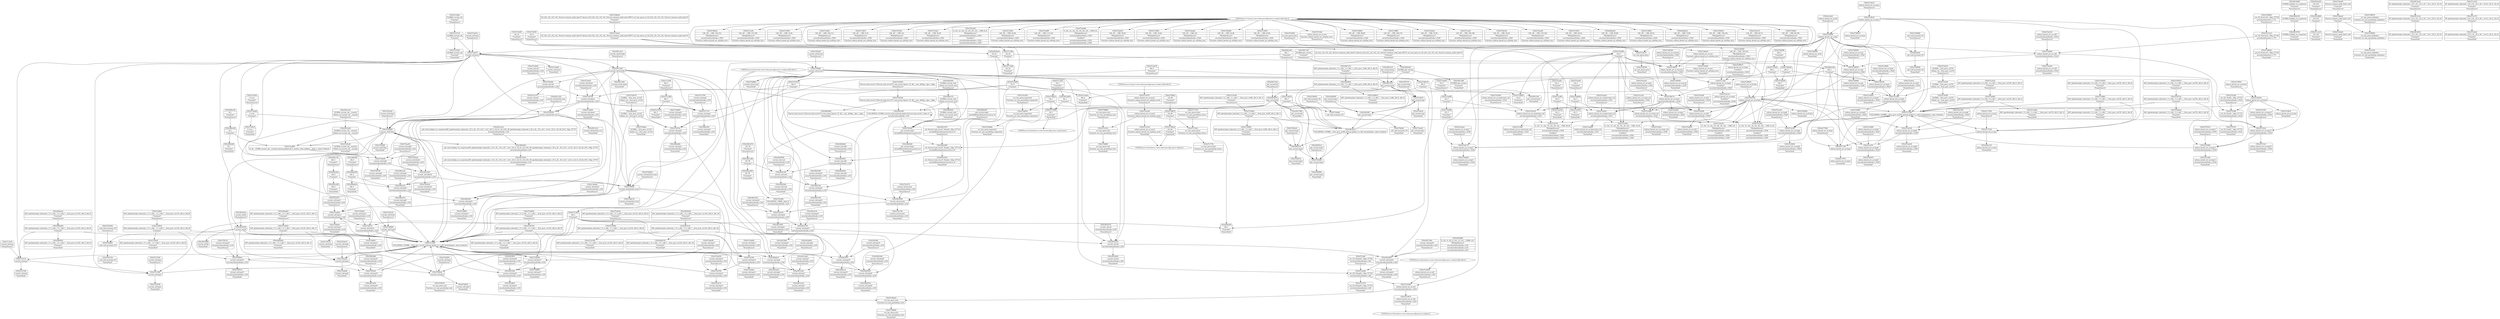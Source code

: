 digraph {
	CE0x57ea0b0 [shape=record,shape=Mrecord,label="{CE0x57ea0b0|current_sid:tmp11|security/selinux/hooks.c,218}"]
	CE0x57dd160 [shape=record,shape=Mrecord,label="{CE0x57dd160|i32_(i32,_i32,_i16,_i32,_%struct.common_audit_data*)*_bitcast_(i32_(i32,_i32,_i16,_i32,_%struct.common_audit_data.495*)*_avc_has_perm_to_i32_(i32,_i32,_i16,_i32,_%struct.common_audit_data*)*)|*Constant*|*SummSink*}"]
	"CONST[source:0(mediator),value:2(dynamic)][purpose:{object}]"
	CE0x57b4f00 [shape=record,shape=Mrecord,label="{CE0x57b4f00|_call_void_mcount()_#3}"]
	CE0x57b64a0 [shape=record,shape=Mrecord,label="{CE0x57b64a0|get_current:tmp2|*SummSource*}"]
	CE0x57daad0 [shape=record,shape=Mrecord,label="{CE0x57daad0|128:_i8*,_:_CRE_4,8_|*MultipleSource*|security/selinux/hooks.c,3520|Function::selinux_kernel_act_as&Arg::new::}"]
	CE0x580c130 [shape=record,shape=Mrecord,label="{CE0x580c130|i64_5|*Constant*|*SummSource*}"]
	CE0x57c3b10 [shape=record,shape=Mrecord,label="{CE0x57c3b10|selinux_kernel_act_as:entry|*SummSource*}"]
	CE0x57dec90 [shape=record,shape=Mrecord,label="{CE0x57dec90|4:_i32,_12:_i32,_16:_i32,_20:_i32,_:_CME_4,8_|*MultipleSource*|security/selinux/hooks.c,3529|*LoadInst*|security/selinux/hooks.c,3520|security/selinux/hooks.c,3520}"]
	CE0x57ca0e0 [shape=record,shape=Mrecord,label="{CE0x57ca0e0|i64_0|*Constant*|*SummSink*}"]
	CE0x580eee0 [shape=record,shape=Mrecord,label="{CE0x580eee0|i64*_getelementptr_inbounds_(_11_x_i64_,_11_x_i64_*___llvm_gcov_ctr125,_i64_0,_i64_0)|*Constant*|*SummSource*}"]
	CE0x580cc80 [shape=record,shape=Mrecord,label="{CE0x580cc80|i8_1|*Constant*}"]
	CE0x57bca50 [shape=record,shape=Mrecord,label="{CE0x57bca50|current_sid:tmp22|security/selinux/hooks.c,218}"]
	CE0x57df870 [shape=record,shape=Mrecord,label="{CE0x57df870|i16_48|*Constant*}"]
	CE0x57dfd10 [shape=record,shape=Mrecord,label="{CE0x57dfd10|i32_1|*Constant*}"]
	CE0x57c7550 [shape=record,shape=Mrecord,label="{CE0x57c7550|i64*_getelementptr_inbounds_(_5_x_i64_,_5_x_i64_*___llvm_gcov_ctr276,_i64_0,_i64_0)|*Constant*|*SummSink*}"]
	CE0x57b9560 [shape=record,shape=Mrecord,label="{CE0x57b9560|selinux_kernel_act_as:bb}"]
	CE0x57bfdb0 [shape=record,shape=Mrecord,label="{CE0x57bfdb0|current_sid:tmp12|security/selinux/hooks.c,218|*SummSource*}"]
	CE0x5816f50 [shape=record,shape=Mrecord,label="{CE0x5816f50|current_sid:tmp24|security/selinux/hooks.c,220}"]
	CE0x57ef830 [shape=record,shape=Mrecord,label="{CE0x57ef830|i64*_getelementptr_inbounds_(_11_x_i64_,_11_x_i64_*___llvm_gcov_ctr125,_i64_0,_i64_8)|*Constant*}"]
	CE0x580ad40 [shape=record,shape=Mrecord,label="{CE0x580ad40|i64*_getelementptr_inbounds_(_11_x_i64_,_11_x_i64_*___llvm_gcov_ctr125,_i64_0,_i64_1)|*Constant*|*SummSink*}"]
	CE0x57ea270 [shape=record,shape=Mrecord,label="{CE0x57ea270|current_sid:tmp11|security/selinux/hooks.c,218|*SummSource*}"]
	CE0x57d4f00 [shape=record,shape=Mrecord,label="{CE0x57d4f00|current_sid:tmp17|security/selinux/hooks.c,218|*SummSink*}"]
	CE0x57c6440 [shape=record,shape=Mrecord,label="{CE0x57c6440|selinux_kernel_act_as:new|Function::selinux_kernel_act_as&Arg::new::|*SummSink*}"]
	CE0x5821410 [shape=record,shape=Mrecord,label="{CE0x5821410|get_current:entry}"]
	CE0x57f12e0 [shape=record,shape=Mrecord,label="{CE0x57f12e0|selinux_kernel_act_as:tmp10|security/selinux/hooks.c,3534}"]
	CE0x57ecfd0 [shape=record,shape=Mrecord,label="{CE0x57ecfd0|i32_4|*Constant*|*SummSource*}"]
	CE0x57b6db0 [shape=record,shape=Mrecord,label="{CE0x57b6db0|128:_i8*,_:_CRE_24,28_|*MultipleSource*|security/selinux/hooks.c,3520|Function::selinux_kernel_act_as&Arg::new::}"]
	CE0x6e778d0 [shape=record,shape=Mrecord,label="{CE0x6e778d0|selinux_kernel_act_as:tmp1|*SummSource*}"]
	CE0x57c4430 [shape=record,shape=Mrecord,label="{CE0x57c4430|128:_i8*,_:_CRE_40,44_|*MultipleSource*|security/selinux/hooks.c,3520|Function::selinux_kernel_act_as&Arg::new::}"]
	CE0x57b6a70 [shape=record,shape=Mrecord,label="{CE0x57b6a70|current_sid:land.lhs.true2|*SummSink*}"]
	CE0x57d98d0 [shape=record,shape=Mrecord,label="{CE0x57d98d0|_call_void_mcount()_#3|*SummSource*}"]
	CE0x57e37a0 [shape=record,shape=Mrecord,label="{CE0x57e37a0|GLOBAL:current_sid|*Constant*}"]
	CE0x57bb9a0 [shape=record,shape=Mrecord,label="{CE0x57bb9a0|i64*_getelementptr_inbounds_(_5_x_i64_,_5_x_i64_*___llvm_gcov_ctr276,_i64_0,_i64_4)|*Constant*|*SummSink*}"]
	CE0x5821d00 [shape=record,shape=Mrecord,label="{CE0x5821d00|i32_78|*Constant*|*SummSink*}"]
	CE0x57f1e00 [shape=record,shape=Mrecord,label="{CE0x57f1e00|_ret_i32_%call1,_!dbg_!27735|security/selinux/hooks.c,3534|*SummSource*}"]
	CE0x57da110 [shape=record,shape=Mrecord,label="{CE0x57da110|selinux_kernel_act_as:tmp2|*LoadInst*|security/selinux/hooks.c,3520|*SummSink*}"]
	CE0x57b6510 [shape=record,shape=Mrecord,label="{CE0x57b6510|get_current:tmp2|*SummSink*}"]
	CE0x57bf2a0 [shape=record,shape=Mrecord,label="{CE0x57bf2a0|current_sid:tmp3}"]
	CE0x581fcc0 [shape=record,shape=Mrecord,label="{CE0x581fcc0|i64*_getelementptr_inbounds_(_11_x_i64_,_11_x_i64_*___llvm_gcov_ctr125,_i64_0,_i64_10)|*Constant*}"]
	CE0x57ea890 [shape=record,shape=Mrecord,label="{CE0x57ea890|0:_i8,_:_GCMR_current_sid.__warned_internal_global_i8_0,_section_.data.unlikely_,_align_1:_elem_0:default:}"]
	CE0x57ca4c0 [shape=record,shape=Mrecord,label="{CE0x57ca4c0|selinux_kernel_act_as:tmp5|security/selinux/hooks.c,3528|*SummSource*}"]
	CE0x5815850 [shape=record,shape=Mrecord,label="{CE0x5815850|current_sid:tmp22|security/selinux/hooks.c,218|*SummSink*}"]
	CE0x5812ce0 [shape=record,shape=Mrecord,label="{CE0x5812ce0|GLOBAL:current_sid.__warned|Global_var:current_sid.__warned|*SummSource*}"]
	CE0x57c6840 [shape=record,shape=Mrecord,label="{CE0x57c6840|128:_i8*,_:_CRE_88,89_|*MultipleSource*|security/selinux/hooks.c,3520|Function::selinux_kernel_act_as&Arg::new::}"]
	CE0x57e9f80 [shape=record,shape=Mrecord,label="{CE0x57e9f80|current_sid:tmp10|security/selinux/hooks.c,218|*SummSink*}"]
	CE0x580de80 [shape=record,shape=Mrecord,label="{CE0x580de80|current_sid:tmp5|security/selinux/hooks.c,218|*SummSink*}"]
	CE0x57bd500 [shape=record,shape=Mrecord,label="{CE0x57bd500|selinux_kernel_act_as:sid2|security/selinux/hooks.c,3529|*SummSink*}"]
	CE0x5811d30 [shape=record,shape=Mrecord,label="{CE0x5811d30|current_sid:tmp7|security/selinux/hooks.c,218|*SummSink*}"]
	CE0x58112c0 [shape=record,shape=Mrecord,label="{CE0x58112c0|current_sid:land.lhs.true|*SummSink*}"]
	CE0x57c0e20 [shape=record,shape=Mrecord,label="{CE0x57c0e20|current_sid:tobool|security/selinux/hooks.c,218|*SummSource*}"]
	CE0x57d8300 [shape=record,shape=Mrecord,label="{CE0x57d8300|selinux_kernel_act_as:security|security/selinux/hooks.c,3520|*SummSink*}"]
	CE0x57e76a0 [shape=record,shape=Mrecord,label="{CE0x57e76a0|i64_2|*Constant*}"]
	CE0x6ccf4e0 [shape=record,shape=Mrecord,label="{CE0x6ccf4e0|selinux_kernel_act_as:bb|*SummSource*}"]
	CE0x57cb5b0 [shape=record,shape=Mrecord,label="{CE0x57cb5b0|selinux_kernel_act_as:call|security/selinux/hooks.c,3521}"]
	CE0x57c8150 [shape=record,shape=Mrecord,label="{CE0x57c8150|avc_has_perm:entry}"]
	CE0x57d9ff0 [shape=record,shape=Mrecord,label="{CE0x57d9ff0|128:_i8*,_:_CRE_168,176_|*MultipleSource*|security/selinux/hooks.c,3520|Function::selinux_kernel_act_as&Arg::new::}"]
	CE0x57da4a0 [shape=record,shape=Mrecord,label="{CE0x57da4a0|128:_i8*,_:_CRE_52,56_|*MultipleSource*|security/selinux/hooks.c,3520|Function::selinux_kernel_act_as&Arg::new::}"]
	CE0x57e39e0 [shape=record,shape=Mrecord,label="{CE0x57e39e0|GLOBAL:current_sid|*Constant*|*SummSink*}"]
	CE0x580d3b0 [shape=record,shape=Mrecord,label="{CE0x580d3b0|_call_void_lockdep_rcu_suspicious(i8*_getelementptr_inbounds_(_25_x_i8_,_25_x_i8_*_.str3,_i32_0,_i32_0),_i32_218,_i8*_getelementptr_inbounds_(_45_x_i8_,_45_x_i8_*_.str12,_i32_0,_i32_0))_#10,_!dbg_!27727|security/selinux/hooks.c,218}"]
	CE0x580c910 [shape=record,shape=Mrecord,label="{CE0x580c910|get_current:tmp2}"]
	CE0x57cbe60 [shape=record,shape=Mrecord,label="{CE0x57cbe60|_ret_i32_%tmp24,_!dbg_!27742|security/selinux/hooks.c,220}"]
	CE0x5814700 [shape=record,shape=Mrecord,label="{CE0x5814700|GLOBAL:lockdep_rcu_suspicious|*Constant*|*SummSink*}"]
	CE0x58172e0 [shape=record,shape=Mrecord,label="{CE0x58172e0|get_current:bb|*SummSource*}"]
	CE0x580c2a0 [shape=record,shape=Mrecord,label="{CE0x580c2a0|current_sid:tmp9|security/selinux/hooks.c,218}"]
	CE0x57e3600 [shape=record,shape=Mrecord,label="{CE0x57e3600|selinux_kernel_act_as:call|security/selinux/hooks.c,3521|*SummSource*}"]
	CE0x57ed100 [shape=record,shape=Mrecord,label="{CE0x57ed100|i32_4|*Constant*|*SummSink*}"]
	CE0x57f1800 [shape=record,shape=Mrecord,label="{CE0x57f1800|selinux_kernel_act_as:tmp11|security/selinux/hooks.c,3534}"]
	"CONST[source:0(mediator),value:2(dynamic)][purpose:{subject}]"
	CE0x580e820 [shape=record,shape=Mrecord,label="{CE0x580e820|i64_4|*Constant*|*SummSink*}"]
	CE0x5814690 [shape=record,shape=Mrecord,label="{CE0x5814690|GLOBAL:lockdep_rcu_suspicious|*Constant*|*SummSource*}"]
	CE0x57ecc20 [shape=record,shape=Mrecord,label="{CE0x57ecc20|selinux_kernel_act_as:create_sid|security/selinux/hooks.c,3530|*SummSource*}"]
	CE0x57ec400 [shape=record,shape=Mrecord,label="{CE0x57ec400|4:_i32,_12:_i32,_16:_i32,_20:_i32,_:_CME_16,20_|*MultipleSource*|security/selinux/hooks.c,3529|*LoadInst*|security/selinux/hooks.c,3520|security/selinux/hooks.c,3520}"]
	CE0x580c0c0 [shape=record,shape=Mrecord,label="{CE0x580c0c0|i64_5|*Constant*}"]
	CE0x57c0d50 [shape=record,shape=Mrecord,label="{CE0x57c0d50|current_sid:tobool|security/selinux/hooks.c,218|*SummSink*}"]
	CE0x57e38a0 [shape=record,shape=Mrecord,label="{CE0x57e38a0|GLOBAL:current_sid|*Constant*|*SummSource*}"]
	CE0x580cb50 [shape=record,shape=Mrecord,label="{CE0x580cb50|current_sid:tmp16|security/selinux/hooks.c,218|*SummSink*}"]
	CE0x57d4e90 [shape=record,shape=Mrecord,label="{CE0x57d4e90|current_sid:tmp17|security/selinux/hooks.c,218|*SummSource*}"]
	CE0x5812260 [shape=record,shape=Mrecord,label="{CE0x5812260|current_sid:tobool1|security/selinux/hooks.c,218}"]
	CE0x5821d70 [shape=record,shape=Mrecord,label="{CE0x5821d70|i32_78|*Constant*|*SummSource*}"]
	CE0x5812a80 [shape=record,shape=Mrecord,label="{CE0x5812a80|GLOBAL:current_sid.__warned|Global_var:current_sid.__warned}"]
	CE0x57d4700 [shape=record,shape=Mrecord,label="{CE0x57d4700|i64*_getelementptr_inbounds_(_11_x_i64_,_11_x_i64_*___llvm_gcov_ctr125,_i64_0,_i64_9)|*Constant*}"]
	CE0x5820bb0 [shape=record,shape=Mrecord,label="{CE0x5820bb0|current_sid:call4|security/selinux/hooks.c,218|*SummSource*}"]
	CE0x57c8d40 [shape=record,shape=Mrecord,label="{CE0x57c8d40|selinux_kernel_act_as:call1|security/selinux/hooks.c,3524}"]
	CE0x5820150 [shape=record,shape=Mrecord,label="{CE0x5820150|i64*_getelementptr_inbounds_(_11_x_i64_,_11_x_i64_*___llvm_gcov_ctr125,_i64_0,_i64_10)|*Constant*|*SummSink*}"]
	CE0x580a390 [shape=record,shape=Mrecord,label="{CE0x580a390|current_sid:tmp4|security/selinux/hooks.c,218|*SummSink*}"]
	CE0x580c570 [shape=record,shape=Mrecord,label="{CE0x580c570|GLOBAL:current_task|Global_var:current_task}"]
	CE0x57e3bd0 [shape=record,shape=Mrecord,label="{CE0x57e3bd0|current_sid:call|security/selinux/hooks.c,218|*SummSource*}"]
	CE0x57cce20 [shape=record,shape=Mrecord,label="{CE0x57cce20|128:_i8*,_:_CRE_160,168_|*MultipleSource*|security/selinux/hooks.c,3520|Function::selinux_kernel_act_as&Arg::new::}"]
	CE0x57beb10 [shape=record,shape=Mrecord,label="{CE0x57beb10|current_sid:tmp2|*SummSource*}"]
	CE0x57daf60 [shape=record,shape=Mrecord,label="{CE0x57daf60|i64*_getelementptr_inbounds_(_5_x_i64_,_5_x_i64_*___llvm_gcov_ctr276,_i64_0,_i64_3)|*Constant*}"]
	CE0x580e980 [shape=record,shape=Mrecord,label="{CE0x580e980|%struct.task_struct*_(%struct.task_struct**)*_asm_movq_%gs:$_1:P_,$0_,_r,im,_dirflag_,_fpsr_,_flags_|*SummSink*}"]
	CE0x5811590 [shape=record,shape=Mrecord,label="{CE0x5811590|current_sid:do.body|*SummSink*}"]
	CE0x57cfaf0 [shape=record,shape=Mrecord,label="{CE0x57cfaf0|_ret_i32_%tmp24,_!dbg_!27742|security/selinux/hooks.c,220|*SummSource*}"]
	CE0x57e4930 [shape=record,shape=Mrecord,label="{CE0x57e4930|current_sid:tmp14|security/selinux/hooks.c,218|*SummSource*}"]
	CE0x5814880 [shape=record,shape=Mrecord,label="{CE0x5814880|i32_218|*Constant*}"]
	CE0x57e7d90 [shape=record,shape=Mrecord,label="{CE0x57e7d90|current_sid:tmp1}"]
	CE0x57b6c00 [shape=record,shape=Mrecord,label="{CE0x57b6c00|128:_i8*,_:_CRE_20,24_|*MultipleSource*|security/selinux/hooks.c,3520|Function::selinux_kernel_act_as&Arg::new::}"]
	CE0x57dca80 [shape=record,shape=Mrecord,label="{CE0x57dca80|128:_i8*,_:_CRE_120,128_|*MultipleSource*|security/selinux/hooks.c,3520|Function::selinux_kernel_act_as&Arg::new::}"]
	CE0x57bd6b0 [shape=record,shape=Mrecord,label="{CE0x57bd6b0|i32_3|*Constant*}"]
	CE0x57d8010 [shape=record,shape=Mrecord,label="{CE0x57d8010|selinux_kernel_act_as:tmp2|*LoadInst*|security/selinux/hooks.c,3520|*SummSource*}"]
	CE0x5817130 [shape=record,shape=Mrecord,label="{CE0x5817130|current_sid:tmp24|security/selinux/hooks.c,220|*SummSink*}"]
	CE0x57c96c0 [shape=record,shape=Mrecord,label="{CE0x57c96c0|selinux_kernel_act_as:if.end|*SummSink*}"]
	CE0x57f09d0 [shape=record,shape=Mrecord,label="{CE0x57f09d0|current_sid:do.end}"]
	CE0x57d48d0 [shape=record,shape=Mrecord,label="{CE0x57d48d0|i64*_getelementptr_inbounds_(_11_x_i64_,_11_x_i64_*___llvm_gcov_ctr125,_i64_0,_i64_9)|*Constant*|*SummSource*}"]
	CE0x57ca1f0 [shape=record,shape=Mrecord,label="{CE0x57ca1f0|selinux_kernel_act_as:tmp6|security/selinux/hooks.c,3528}"]
	CE0x580e6f0 [shape=record,shape=Mrecord,label="{CE0x580e6f0|i64_4|*Constant*|*SummSource*}"]
	CE0x57c77f0 [shape=record,shape=Mrecord,label="{CE0x57c77f0|avc_has_perm:tclass|Function::avc_has_perm&Arg::tclass::|*SummSink*}"]
	CE0x581f6c0 [shape=record,shape=Mrecord,label="{CE0x581f6c0|current_sid:tmp18|security/selinux/hooks.c,218|*SummSource*}"]
	CE0x580abb0 [shape=record,shape=Mrecord,label="{CE0x580abb0|i64*_getelementptr_inbounds_(_11_x_i64_,_11_x_i64_*___llvm_gcov_ctr125,_i64_0,_i64_1)|*Constant*|*SummSource*}"]
	CE0x57ef170 [shape=record,shape=Mrecord,label="{CE0x57ef170|current_sid:tmp14|security/selinux/hooks.c,218|*SummSink*}"]
	CE0x57e8160 [shape=record,shape=Mrecord,label="{CE0x57e8160|%struct.task_struct*_(%struct.task_struct**)*_asm_movq_%gs:$_1:P_,$0_,_r,im,_dirflag_,_fpsr_,_flags_}"]
	CE0x5821c90 [shape=record,shape=Mrecord,label="{CE0x5821c90|i32_78|*Constant*}"]
	CE0x58296f0 [shape=record,shape=Mrecord,label="{CE0x58296f0|get_current:tmp3|*SummSink*}"]
	"CONST[source:2(external),value:2(dynamic)][purpose:{subject}][SrcIdx:1]"
	CE0x57c7300 [shape=record,shape=Mrecord,label="{CE0x57c7300|selinux_kernel_act_as:tmp|*SummSource*}"]
	CE0x57d64e0 [shape=record,shape=Mrecord,label="{CE0x57d64e0|avc_has_perm:ssid|Function::avc_has_perm&Arg::ssid::}"]
	CE0x57efd30 [shape=record,shape=Mrecord,label="{CE0x57efd30|get_current:tmp}"]
	CE0x5820920 [shape=record,shape=Mrecord,label="{CE0x5820920|current_sid:call4|security/selinux/hooks.c,218}"]
	CE0x57c5250 [shape=record,shape=Mrecord,label="{CE0x57c5250|128:_i8*,_:_CRE_28,32_|*MultipleSource*|security/selinux/hooks.c,3520|Function::selinux_kernel_act_as&Arg::new::}"]
	CE0x57c3c80 [shape=record,shape=Mrecord,label="{CE0x57c3c80|COLLAPSED:_GCMRE___llvm_gcov_ctr125_internal_global_11_x_i64_zeroinitializer:_elem_0:default:}"]
	CE0x57bd070 [shape=record,shape=Mrecord,label="{CE0x57bd070|selinux_kernel_act_as:tmp9|security/selinux/hooks.c,3529|*SummSink*}"]
	CE0x57d8630 [shape=record,shape=Mrecord,label="{CE0x57d8630|selinux_kernel_act_as:if.then|*SummSource*}"]
	CE0x57dd020 [shape=record,shape=Mrecord,label="{CE0x57dd020|i32_(i32,_i32,_i16,_i32,_%struct.common_audit_data*)*_bitcast_(i32_(i32,_i32,_i16,_i32,_%struct.common_audit_data.495*)*_avc_has_perm_to_i32_(i32,_i32,_i16,_i32,_%struct.common_audit_data*)*)|*Constant*|*SummSource*}"]
	CE0x57dd2b0 [shape=record,shape=Mrecord,label="{CE0x57dd2b0|selinux_kernel_act_as:if.then|*SummSink*}"]
	CE0x57dbd80 [shape=record,shape=Mrecord,label="{CE0x57dbd80|avc_has_perm:requested|Function::avc_has_perm&Arg::requested::|*SummSink*}"]
	CE0x5810480 [shape=record,shape=Mrecord,label="{CE0x5810480|current_sid:bb|*SummSink*}"]
	CE0x57c8f80 [shape=record,shape=Mrecord,label="{CE0x57c8f80|i64*_getelementptr_inbounds_(_5_x_i64_,_5_x_i64_*___llvm_gcov_ctr276,_i64_0,_i64_0)|*Constant*}"]
	CE0x57dadb0 [shape=record,shape=Mrecord,label="{CE0x57dadb0|selinux_kernel_act_as:tmp7|security/selinux/hooks.c,3528|*SummSink*}"]
	CE0x57bfc10 [shape=record,shape=Mrecord,label="{CE0x57bfc10|current_sid:tmp12|security/selinux/hooks.c,218}"]
	CE0x57daa00 [shape=record,shape=Mrecord,label="{CE0x57daa00|%struct.common_audit_data*_null|*Constant*|*SummSource*}"]
	CE0x57daca0 [shape=record,shape=Mrecord,label="{CE0x57daca0|selinux_kernel_act_as:tmp7|security/selinux/hooks.c,3528|*SummSource*}"]
	CE0x57d4a60 [shape=record,shape=Mrecord,label="{CE0x57d4a60|i64*_getelementptr_inbounds_(_11_x_i64_,_11_x_i64_*___llvm_gcov_ctr125,_i64_0,_i64_9)|*Constant*|*SummSink*}"]
	CE0x57ec850 [shape=record,shape=Mrecord,label="{CE0x57ec850|i32_3|*Constant*|*SummSink*}"]
	CE0x57bf0c0 [shape=record,shape=Mrecord,label="{CE0x57bf0c0|_call_void_mcount()_#3|*SummSink*}"]
	CE0x57e7d20 [shape=record,shape=Mrecord,label="{CE0x57e7d20|i64_1|*Constant*}"]
	CE0x57ec200 [shape=record,shape=Mrecord,label="{CE0x57ec200|4:_i32,_12:_i32,_16:_i32,_20:_i32,_:_CME_12,16_|*MultipleSource*|security/selinux/hooks.c,3529|*LoadInst*|security/selinux/hooks.c,3520|security/selinux/hooks.c,3520}"]
	CE0x57e2c00 [shape=record,shape=Mrecord,label="{CE0x57e2c00|GLOBAL:__llvm_gcov_ctr276|Global_var:__llvm_gcov_ctr276}"]
	CE0x57f2080 [shape=record,shape=Mrecord,label="{CE0x57f2080|current_sid:if.then|*SummSink*}"]
	CE0x57c95b0 [shape=record,shape=Mrecord,label="{CE0x57c95b0|i64*_getelementptr_inbounds_(_2_x_i64_,_2_x_i64_*___llvm_gcov_ctr98,_i64_0,_i64_1)|*Constant*}"]
	CE0x57ca840 [shape=record,shape=Mrecord,label="{CE0x57ca840|i64*_getelementptr_inbounds_(_5_x_i64_,_5_x_i64_*___llvm_gcov_ctr276,_i64_0,_i64_3)|*Constant*|*SummSink*}"]
	CE0x57e3d80 [shape=record,shape=Mrecord,label="{CE0x57e3d80|i32_0|*Constant*}"]
	CE0x57e0ed0 [shape=record,shape=Mrecord,label="{CE0x57e0ed0|%struct.common_audit_data*_null|*Constant*|*SummSink*}"]
	CE0x580cfd0 [shape=record,shape=Mrecord,label="{CE0x580cfd0|i8_1|*Constant*|*SummSink*}"]
	CE0x57c9020 [shape=record,shape=Mrecord,label="{CE0x57c9020|i64*_getelementptr_inbounds_(_5_x_i64_,_5_x_i64_*___llvm_gcov_ctr276,_i64_0,_i64_0)|*Constant*|*SummSource*}"]
	CE0x57cb0f0 [shape=record,shape=Mrecord,label="{CE0x57cb0f0|i32_22|*Constant*|*SummSource*}"]
	CE0x57d67f0 [shape=record,shape=Mrecord,label="{CE0x57d67f0|avc_has_perm:ssid|Function::avc_has_perm&Arg::ssid::|*SummSource*}"]
	CE0x57cb080 [shape=record,shape=Mrecord,label="{CE0x57cb080|selinux_kernel_act_as:tmp9|security/selinux/hooks.c,3529|*SummSource*}"]
	CE0x57d8170 [shape=record,shape=Mrecord,label="{CE0x57d8170|selinux_kernel_act_as:tmp3|security/selinux/hooks.c,3520}"]
	CE0x57c6660 [shape=record,shape=Mrecord,label="{CE0x57c6660|i32_0|*Constant*|*SummSink*}"]
	CE0x5810c80 [shape=record,shape=Mrecord,label="{CE0x5810c80|current_sid:tmp6|security/selinux/hooks.c,218|*SummSink*}"]
	CE0x57c9e80 [shape=record,shape=Mrecord,label="{CE0x57c9e80|GLOBAL:__llvm_gcov_ctr276|Global_var:__llvm_gcov_ctr276|*SummSink*}"]
	CE0x57e3c70 [shape=record,shape=Mrecord,label="{CE0x57e3c70|current_sid:call|security/selinux/hooks.c,218|*SummSink*}"]
	CE0x57e8e00 [shape=record,shape=Mrecord,label="{CE0x57e8e00|current_sid:tmp8|security/selinux/hooks.c,218}"]
	CE0x57e61f0 [shape=record,shape=Mrecord,label="{CE0x57e61f0|current_sid:if.end|*SummSink*}"]
	CE0x57cc9b0 [shape=record,shape=Mrecord,label="{CE0x57cc9b0|selinux_kernel_act_as:sockcreate_sid|security/selinux/hooks.c,3532|*SummSink*}"]
	CE0x5823790 [shape=record,shape=Mrecord,label="{CE0x5823790|current_sid:tmp21|security/selinux/hooks.c,218|*SummSink*}"]
	CE0x57e20e0 [shape=record,shape=Mrecord,label="{CE0x57e20e0|i64*_getelementptr_inbounds_(_11_x_i64_,_11_x_i64_*___llvm_gcov_ctr125,_i64_0,_i64_6)|*Constant*|*SummSource*}"]
	CE0x57dbff0 [shape=record,shape=Mrecord,label="{CE0x57dbff0|selinux_kernel_act_as:tmp5|security/selinux/hooks.c,3528|*SummSink*}"]
	CE0x57c8500 [shape=record,shape=Mrecord,label="{CE0x57c8500|avc_has_perm:entry|*SummSource*}"]
	CE0x57f1350 [shape=record,shape=Mrecord,label="{CE0x57f1350|selinux_kernel_act_as:tmp10|security/selinux/hooks.c,3534|*SummSource*}"]
	CE0x57b9780 [shape=record,shape=Mrecord,label="{CE0x57b9780|selinux_kernel_act_as:if.then}"]
	CE0x58141e0 [shape=record,shape=Mrecord,label="{CE0x58141e0|i8*_getelementptr_inbounds_(_25_x_i8_,_25_x_i8_*_.str3,_i32_0,_i32_0)|*Constant*}"]
	CE0x5816680 [shape=record,shape=Mrecord,label="{CE0x5816680|0:_i32,_4:_i32,_8:_i32,_12:_i32,_:_CMRE_4,8_|*MultipleSource*|security/selinux/hooks.c,218|security/selinux/hooks.c,218|security/selinux/hooks.c,220}"]
	CE0x58203b0 [shape=record,shape=Mrecord,label="{CE0x58203b0|current_sid:tmp20|security/selinux/hooks.c,218|*SummSource*}"]
	CE0x57dbee0 [shape=record,shape=Mrecord,label="{CE0x57dbee0|%struct.common_audit_data*_null|*Constant*}"]
	CE0x57e1020 [shape=record,shape=Mrecord,label="{CE0x57e1020|avc_has_perm:auditdata|Function::avc_has_perm&Arg::auditdata::|*SummSink*}"]
	CE0x58155e0 [shape=record,shape=Mrecord,label="{CE0x58155e0|current_sid:tmp22|security/selinux/hooks.c,218|*SummSource*}"]
	CE0x57bf160 [shape=record,shape=Mrecord,label="{CE0x57bf160|get_current:tmp4|./arch/x86/include/asm/current.h,14}"]
	CE0x57c9b30 [shape=record,shape=Mrecord,label="{CE0x57c9b30|selinux_kernel_act_as:entry}"]
	CE0x5813ea0 [shape=record,shape=Mrecord,label="{CE0x5813ea0|i8*_getelementptr_inbounds_(_25_x_i8_,_25_x_i8_*_.str3,_i32_0,_i32_0)|*Constant*|*SummSource*}"]
	CE0x57c7f00 [shape=record,shape=Mrecord,label="{CE0x57c7f00|i32_22|*Constant*}"]
	CE0x58200a0 [shape=record,shape=Mrecord,label="{CE0x58200a0|i64*_getelementptr_inbounds_(_11_x_i64_,_11_x_i64_*___llvm_gcov_ctr125,_i64_0,_i64_10)|*Constant*|*SummSource*}"]
	"CONST[source:1(input),value:2(dynamic)][purpose:{object}][SrcIdx:0]"
	CE0x57d9b80 [shape=record,shape=Mrecord,label="{CE0x57d9b80|128:_i8*,_:_CRE_128,136_|*MultipleSource*|security/selinux/hooks.c,3520|Function::selinux_kernel_act_as&Arg::new::}"]
	CE0x57edaa0 [shape=record,shape=Mrecord,label="{CE0x57edaa0|selinux_kernel_act_as:keycreate_sid|security/selinux/hooks.c,3531|*SummSource*}"]
	CE0x5821920 [shape=record,shape=Mrecord,label="{CE0x5821920|_ret_%struct.task_struct*_%tmp4,_!dbg_!27714|./arch/x86/include/asm/current.h,14|*SummSink*}"]
	CE0x57cc430 [shape=record,shape=Mrecord,label="{CE0x57cc430|i8*_getelementptr_inbounds_(_45_x_i8_,_45_x_i8_*_.str12,_i32_0,_i32_0)|*Constant*|*SummSource*}"]
	CE0x57ec9c0 [shape=record,shape=Mrecord,label="{CE0x57ec9c0|selinux_kernel_act_as:create_sid|security/selinux/hooks.c,3530|*SummSink*}"]
	CE0x57bf020 [shape=record,shape=Mrecord,label="{CE0x57bf020|_call_void_mcount()_#3|*SummSource*}"]
	CE0x57e4760 [shape=record,shape=Mrecord,label="{CE0x57e4760|current_sid:tmp14|security/selinux/hooks.c,218}"]
	CE0x5816910 [shape=record,shape=Mrecord,label="{CE0x5816910|get_current:bb}"]
	CE0x57c9a20 [shape=record,shape=Mrecord,label="{CE0x57c9a20|get_current:tmp1|*SummSink*}"]
	CE0x57d53a0 [shape=record,shape=Mrecord,label="{CE0x57d53a0|selinux_kernel_act_as:sockcreate_sid|security/selinux/hooks.c,3532}"]
	CE0x5820550 [shape=record,shape=Mrecord,label="{CE0x5820550|current_sid:tmp20|security/selinux/hooks.c,218|*SummSink*}"]
	CE0x57e0b00 [shape=record,shape=Mrecord,label="{CE0x57e0b00|selinux_kernel_act_as:tmp6|security/selinux/hooks.c,3528|*SummSink*}"]
	CE0x57d5810 [shape=record,shape=Mrecord,label="{CE0x57d5810|i64*_getelementptr_inbounds_(_5_x_i64_,_5_x_i64_*___llvm_gcov_ctr276,_i64_0,_i64_4)|*Constant*|*SummSource*}"]
	CE0x57e44d0 [shape=record,shape=Mrecord,label="{CE0x57e44d0|current_sid:tmp13|security/selinux/hooks.c,218|*SummSink*}"]
	CE0x57db9f0 [shape=record,shape=Mrecord,label="{CE0x57db9f0|i64_2|*Constant*|*SummSource*}"]
	CE0x64db4a0 [shape=record,shape=Mrecord,label="{CE0x64db4a0|128:_i8*,_:_CRE_80,88_|*MultipleSource*|security/selinux/hooks.c,3520|Function::selinux_kernel_act_as&Arg::new::}"]
	CE0x57e7c90 [shape=record,shape=Mrecord,label="{CE0x57e7c90|current_sid:tmp|*SummSink*}"]
	CE0x57beaa0 [shape=record,shape=Mrecord,label="{CE0x57beaa0|current_sid:tmp2}"]
	CE0x5815bf0 [shape=record,shape=Mrecord,label="{CE0x5815bf0|current_sid:tmp23|security/selinux/hooks.c,218|*SummSink*}"]
	CE0x57bfab0 [shape=record,shape=Mrecord,label="{CE0x57bfab0|current_sid:tmp11|security/selinux/hooks.c,218|*SummSink*}"]
	CE0x57c7290 [shape=record,shape=Mrecord,label="{CE0x57c7290|COLLAPSED:_GCMRE___llvm_gcov_ctr276_internal_global_5_x_i64_zeroinitializer:_elem_0:default:}"]
	CE0x57ef340 [shape=record,shape=Mrecord,label="{CE0x57ef340|i1_true|*Constant*|*SummSource*}"]
	CE0x57eaa50 [shape=record,shape=Mrecord,label="{CE0x57eaa50|current_sid:tmp8|security/selinux/hooks.c,218|*SummSource*}"]
	CE0x580f020 [shape=record,shape=Mrecord,label="{CE0x580f020|i64*_getelementptr_inbounds_(_11_x_i64_,_11_x_i64_*___llvm_gcov_ctr125,_i64_0,_i64_0)|*Constant*|*SummSink*}"]
	CE0x5814a50 [shape=record,shape=Mrecord,label="{CE0x5814a50|i32_218|*Constant*|*SummSource*}"]
	CE0x57da2b0 [shape=record,shape=Mrecord,label="{CE0x57da2b0|selinux_kernel_act_as:tmp3|security/selinux/hooks.c,3520|*SummSink*}"]
	CE0x580c200 [shape=record,shape=Mrecord,label="{CE0x580c200|i64_5|*Constant*|*SummSink*}"]
	CE0x5816280 [shape=record,shape=Mrecord,label="{CE0x5816280|current_sid:sid|security/selinux/hooks.c,220|*SummSink*}"]
	CE0x580c6e0 [shape=record,shape=Mrecord,label="{CE0x580c6e0|GLOBAL:current_task|Global_var:current_task|*SummSink*}"]
	CE0x5814430 [shape=record,shape=Mrecord,label="{CE0x5814430|i8*_getelementptr_inbounds_(_25_x_i8_,_25_x_i8_*_.str3,_i32_0,_i32_0)|*Constant*|*SummSink*}"]
	CE0x57e0460 [shape=record,shape=Mrecord,label="{CE0x57e0460|i32_0|*Constant*}"]
	CE0x57c46d0 [shape=record,shape=Mrecord,label="{CE0x57c46d0|128:_i8*,_:_CRE_48,52_|*MultipleSource*|security/selinux/hooks.c,3520|Function::selinux_kernel_act_as&Arg::new::}"]
	CE0x57efb10 [shape=record,shape=Mrecord,label="{CE0x57efb10|i64_1|*Constant*}"]
	CE0x57edf90 [shape=record,shape=Mrecord,label="{CE0x57edf90|i32_5|*Constant*|*SummSink*}"]
	CE0x57b68b0 [shape=record,shape=Mrecord,label="{CE0x57b68b0|current_sid:do.end|*SummSink*}"]
	CE0x57ecb90 [shape=record,shape=Mrecord,label="{CE0x57ecb90|selinux_kernel_act_as:create_sid|security/selinux/hooks.c,3530}"]
	CE0x57f0150 [shape=record,shape=Mrecord,label="{CE0x57f0150|current_sid:tmp15|security/selinux/hooks.c,218|*SummSource*}"]
	CE0x580c000 [shape=record,shape=Mrecord,label="{CE0x580c000|current_sid:tmp10|security/selinux/hooks.c,218}"]
	CE0x57dc450 [shape=record,shape=Mrecord,label="{CE0x57dc450|avc_has_perm:requested|Function::avc_has_perm&Arg::requested::|*SummSource*}"]
	CE0x582d000 [shape=record,shape=Mrecord,label="{CE0x582d000|get_current:tmp1|*SummSource*}"]
	CE0x64db2e0 [shape=record,shape=Mrecord,label="{CE0x64db2e0|128:_i8*,_:_CRE_72,80_|*MultipleSource*|security/selinux/hooks.c,3520|Function::selinux_kernel_act_as&Arg::new::}"]
	CE0x58220d0 [shape=record,shape=Mrecord,label="{CE0x58220d0|current_sid:cred|security/selinux/hooks.c,218|*SummSink*}"]
	CE0x57ef8a0 [shape=record,shape=Mrecord,label="{CE0x57ef8a0|i64*_getelementptr_inbounds_(_11_x_i64_,_11_x_i64_*___llvm_gcov_ctr125,_i64_0,_i64_8)|*Constant*|*SummSource*}"]
	CE0x57bbd40 [shape=record,shape=Mrecord,label="{CE0x57bbd40|current_sid:if.then}"]
	CE0x5829e50 [shape=record,shape=Mrecord,label="{CE0x5829e50|get_current:tmp4|./arch/x86/include/asm/current.h,14|*SummSource*}"]
	CE0x57ca070 [shape=record,shape=Mrecord,label="{CE0x57ca070|i64_0|*Constant*|*SummSource*}"]
	CE0x57f1f10 [shape=record,shape=Mrecord,label="{CE0x57f1f10|_ret_i32_%call1,_!dbg_!27735|security/selinux/hooks.c,3534|*SummSink*}"]
	CE0x57c65f0 [shape=record,shape=Mrecord,label="{CE0x57c65f0|i32_0|*Constant*|*SummSource*}"]
	CE0x57e5290 [shape=record,shape=Mrecord,label="{CE0x57e5290|current_sid:tmp1|*SummSink*}"]
	CE0x57ef4c0 [shape=record,shape=Mrecord,label="{CE0x57ef4c0|i1_true|*Constant*|*SummSink*}"]
	CE0x57f1a80 [shape=record,shape=Mrecord,label="{CE0x57f1a80|selinux_kernel_act_as:tmp11|security/selinux/hooks.c,3534|*SummSink*}"]
	CE0x57ca360 [shape=record,shape=Mrecord,label="{CE0x57ca360|selinux_kernel_act_as:tmp5|security/selinux/hooks.c,3528}"]
	CE0x5821670 [shape=record,shape=Mrecord,label="{CE0x5821670|_ret_%struct.task_struct*_%tmp4,_!dbg_!27714|./arch/x86/include/asm/current.h,14|*SummSource*}"]
	CE0x5816370 [shape=record,shape=Mrecord,label="{CE0x5816370|current_sid:sid|security/selinux/hooks.c,220|*SummSource*}"]
	CE0x580c470 [shape=record,shape=Mrecord,label="{CE0x580c470|current_sid:tmp9|security/selinux/hooks.c,218|*SummSink*}"]
	CE0x57b59a0 [shape=record,shape=Mrecord,label="{CE0x57b59a0|current_sid:tobool1|security/selinux/hooks.c,218|*SummSource*}"]
	CE0x5821880 [shape=record,shape=Mrecord,label="{CE0x5821880|_ret_%struct.task_struct*_%tmp4,_!dbg_!27714|./arch/x86/include/asm/current.h,14}"]
	CE0x57e7530 [shape=record,shape=Mrecord,label="{CE0x57e7530|i64_3|*Constant*|*SummSink*}"]
	CE0x57f0720 [shape=record,shape=Mrecord,label="{CE0x57f0720|get_current:tmp|*SummSource*}"]
	CE0x57b5b20 [shape=record,shape=Mrecord,label="{CE0x57b5b20|current_sid:tobool1|security/selinux/hooks.c,218|*SummSink*}"]
	CE0x57d8970 [shape=record,shape=Mrecord,label="{CE0x57d8970|avc_has_perm:auditdata|Function::avc_has_perm&Arg::auditdata::|*SummSource*}"]
	CE0x57e3070 [shape=record,shape=Mrecord,label="{CE0x57e3070|selinux_kernel_act_as:secid|Function::selinux_kernel_act_as&Arg::secid::|*SummSource*}"]
	CE0x57d4ad0 [shape=record,shape=Mrecord,label="{CE0x57d4ad0|current_sid:tmp17|security/selinux/hooks.c,218}"]
	CE0x57eddf0 [shape=record,shape=Mrecord,label="{CE0x57eddf0|i32_5|*Constant*}"]
	CE0x57e11a0 [shape=record,shape=Mrecord,label="{CE0x57e11a0|_ret_i32_%retval.0,_!dbg_!27728|security/selinux/avc.c,775}"]
	CE0x5810250 [shape=record,shape=Mrecord,label="{CE0x5810250|current_sid:bb}"]
	CE0x57d9d10 [shape=record,shape=Mrecord,label="{CE0x57d9d10|128:_i8*,_:_CRE_136,144_|*MultipleSource*|security/selinux/hooks.c,3520|Function::selinux_kernel_act_as&Arg::new::}"]
	CE0x57bff30 [shape=record,shape=Mrecord,label="{CE0x57bff30|current_sid:tmp12|security/selinux/hooks.c,218|*SummSink*}"]
	CE0x57d8d90 [shape=record,shape=Mrecord,label="{CE0x57d8d90|selinux_kernel_act_as:cmp|security/selinux/hooks.c,3528|*SummSource*}"]
	CE0x57f03d0 [shape=record,shape=Mrecord,label="{CE0x57f03d0|current_sid:tmp16|security/selinux/hooks.c,218}"]
	CE0x57e4a60 [shape=record,shape=Mrecord,label="{CE0x57e4a60|i1_true|*Constant*}"]
	CE0x57e2800 [shape=record,shape=Mrecord,label="{CE0x57e2800|selinux_kernel_act_as:tmp4|security/selinux/hooks.c,3528|*SummSource*}"]
	CE0x57e7780 [shape=record,shape=Mrecord,label="{CE0x57e7780|current_sid:tmp4|security/selinux/hooks.c,218|*SummSource*}"]
	CE0x5820230 [shape=record,shape=Mrecord,label="{CE0x5820230|current_sid:tmp20|security/selinux/hooks.c,218}"]
	CE0x57ed280 [shape=record,shape=Mrecord,label="{CE0x57ed280|selinux_kernel_act_as:keycreate_sid|security/selinux/hooks.c,3531|*SummSink*}"]
	CE0x57e3310 [shape=record,shape=Mrecord,label="{CE0x57e3310|avc_has_perm:tsid|Function::avc_has_perm&Arg::tsid::}"]
	CE0x58114c0 [shape=record,shape=Mrecord,label="{CE0x58114c0|current_sid:do.body|*SummSource*}"]
	CE0x57c9920 [shape=record,shape=Mrecord,label="{CE0x57c9920|selinux_kernel_act_as:if.end|*SummSource*}"]
	CE0x57cbb70 [shape=record,shape=Mrecord,label="{CE0x57cbb70|current_sid:entry}"]
	CE0x57da7c0 [shape=record,shape=Mrecord,label="{CE0x57da7c0|128:_i8*,_:_CRE_64,72_|*MultipleSource*|security/selinux/hooks.c,3520|Function::selinux_kernel_act_as&Arg::new::}"]
	CE0x57efda0 [shape=record,shape=Mrecord,label="{CE0x57efda0|i64*_getelementptr_inbounds_(_11_x_i64_,_11_x_i64_*___llvm_gcov_ctr125,_i64_0,_i64_8)|*Constant*|*SummSink*}"]
	CE0x5820d30 [shape=record,shape=Mrecord,label="{CE0x5820d30|current_sid:call4|security/selinux/hooks.c,218|*SummSink*}"]
	CE0x57c7d60 [shape=record,shape=Mrecord,label="{CE0x57c7d60|i32_22|*Constant*|*SummSink*}"]
	CE0x580a6a0 [shape=record,shape=Mrecord,label="{CE0x580a6a0|GLOBAL:__llvm_gcov_ctr125|Global_var:__llvm_gcov_ctr125}"]
	CE0x57e6300 [shape=record,shape=Mrecord,label="{CE0x57e6300|current_sid:land.lhs.true}"]
	CE0x57beb80 [shape=record,shape=Mrecord,label="{CE0x57beb80|current_sid:tmp2|*SummSink*}"]
	CE0x5821e90 [shape=record,shape=Mrecord,label="{CE0x5821e90|current_sid:cred|security/selinux/hooks.c,218}"]
	CE0x57cc4a0 [shape=record,shape=Mrecord,label="{CE0x57cc4a0|i8*_getelementptr_inbounds_(_45_x_i8_,_45_x_i8_*_.str12,_i32_0,_i32_0)|*Constant*|*SummSink*}"]
	CE0x57caf70 [shape=record,shape=Mrecord,label="{CE0x57caf70|selinux_kernel_act_as:tmp9|security/selinux/hooks.c,3529}"]
	CE0x5810b00 [shape=record,shape=Mrecord,label="{CE0x5810b00|current_sid:tmp6|security/selinux/hooks.c,218|*SummSource*}"]
	CE0x57e7e00 [shape=record,shape=Mrecord,label="{CE0x57e7e00|current_sid:tmp1|*SummSource*}"]
	CE0x57cc120 [shape=record,shape=Mrecord,label="{CE0x57cc120|i32_218|*Constant*|*SummSink*}"]
	CE0x5811a40 [shape=record,shape=Mrecord,label="{CE0x5811a40|current_sid:tmp7|security/selinux/hooks.c,218}"]
	CE0x5827e70 [shape=record,shape=Mrecord,label="{CE0x5827e70|i64*_getelementptr_inbounds_(_2_x_i64_,_2_x_i64_*___llvm_gcov_ctr98,_i64_0,_i64_0)|*Constant*|*SummSource*}"]
	CE0x57d85c0 [shape=record,shape=Mrecord,label="{CE0x57d85c0|selinux_kernel_act_as:entry|*SummSink*}"]
	CE0x57c69d0 [shape=record,shape=Mrecord,label="{CE0x57c69d0|128:_i8*,_:_CRE_96,104_|*MultipleSource*|security/selinux/hooks.c,3520|Function::selinux_kernel_act_as&Arg::new::}"]
	CE0x57df6f0 [shape=record,shape=Mrecord,label="{CE0x57df6f0|avc_has_perm:tsid|Function::avc_has_perm&Arg::tsid::|*SummSink*}"]
	CE0x57cb2e0 [shape=record,shape=Mrecord,label="{CE0x57cb2e0|i32_(i32,_i32,_i16,_i32,_%struct.common_audit_data*)*_bitcast_(i32_(i32,_i32,_i16,_i32,_%struct.common_audit_data.495*)*_avc_has_perm_to_i32_(i32,_i32,_i16,_i32,_%struct.common_audit_data*)*)|*Constant*}"]
	CE0x57f13c0 [shape=record,shape=Mrecord,label="{CE0x57f13c0|selinux_kernel_act_as:tmp10|security/selinux/hooks.c,3534|*SummSink*}"]
	CE0x57efaa0 [shape=record,shape=Mrecord,label="{CE0x57efaa0|get_current:tmp|*SummSink*}"]
	CE0x5821100 [shape=record,shape=Mrecord,label="{CE0x5821100|GLOBAL:get_current|*Constant*|*SummSource*}"]
	CE0x57f0b40 [shape=record,shape=Mrecord,label="{CE0x57f0b40|current_sid:land.lhs.true2}"]
	CE0x57ecf60 [shape=record,shape=Mrecord,label="{CE0x57ecf60|i32_4|*Constant*}"]
	CE0x57dfba0 [shape=record,shape=Mrecord,label="{CE0x57dfba0|i16_48|*Constant*|*SummSink*}"]
	CE0x5816a10 [shape=record,shape=Mrecord,label="{CE0x5816a10|COLLAPSED:_GCMRE___llvm_gcov_ctr98_internal_global_2_x_i64_zeroinitializer:_elem_0:default:}"]
	CE0x57d9ea0 [shape=record,shape=Mrecord,label="{CE0x57d9ea0|128:_i8*,_:_CRE_144,152_|*MultipleSource*|security/selinux/hooks.c,3520|Function::selinux_kernel_act_as&Arg::new::}"]
	CE0x57c7b90 [shape=record,shape=Mrecord,label="{CE0x57c7b90|i32_1|*Constant*|*SummSink*}"]
	CE0x57bd380 [shape=record,shape=Mrecord,label="{CE0x57bd380|selinux_kernel_act_as:sid2|security/selinux/hooks.c,3529}"]
	CE0x57ccc20 [shape=record,shape=Mrecord,label="{CE0x57ccc20|128:_i8*,_:_CRE_152,160_|*MultipleSource*|security/selinux/hooks.c,3520|Function::selinux_kernel_act_as&Arg::new::}"]
	CE0x57c5390 [shape=record,shape=Mrecord,label="{CE0x57c5390|128:_i8*,_:_CRE_32,36_|*MultipleSource*|security/selinux/hooks.c,3520|Function::selinux_kernel_act_as&Arg::new::}"]
	CE0x57e8cd0 [shape=record,shape=Mrecord,label="{CE0x57e8cd0|GLOBAL:current_sid.__warned|Global_var:current_sid.__warned|*SummSink*}"]
	CE0x57db980 [shape=record,shape=Mrecord,label="{CE0x57db980|selinux_kernel_act_as:cmp|security/selinux/hooks.c,3528|*SummSink*}"]
	CE0x58113b0 [shape=record,shape=Mrecord,label="{CE0x58113b0|current_sid:do.body}"]
	CE0x580ed90 [shape=record,shape=Mrecord,label="{CE0x580ed90|i64*_getelementptr_inbounds_(_11_x_i64_,_11_x_i64_*___llvm_gcov_ctr125,_i64_0,_i64_0)|*Constant*}"]
	CE0x57df9e0 [shape=record,shape=Mrecord,label="{CE0x57df9e0|i16_48|*Constant*|*SummSource*}"]
	CE0x57b57f0 [shape=record,shape=Mrecord,label="{CE0x57b57f0|current_sid:tmp8|security/selinux/hooks.c,218|*SummSink*}"]
	CE0x5821280 [shape=record,shape=Mrecord,label="{CE0x5821280|GLOBAL:get_current|*Constant*|*SummSink*}"]
	CE0x581f540 [shape=record,shape=Mrecord,label="{CE0x581f540|current_sid:tmp18|security/selinux/hooks.c,218}"]
	CE0x57ee1d0 [shape=record,shape=Mrecord,label="{CE0x57ee1d0|selinux_kernel_act_as:tmp8|security/selinux/hooks.c,3529|*SummSource*}"]
	"CONST[source:0(mediator),value:2(dynamic)][purpose:{subject}][SrcIdx:3]"
	CE0x57c6af0 [shape=record,shape=Mrecord,label="{CE0x57c6af0|128:_i8*,_:_CRE_104,112_|*MultipleSource*|security/selinux/hooks.c,3520|Function::selinux_kernel_act_as&Arg::new::}"]
	CE0x5820e60 [shape=record,shape=Mrecord,label="{CE0x5820e60|GLOBAL:get_current|*Constant*}"]
	CE0x57dc320 [shape=record,shape=Mrecord,label="{CE0x57dc320|selinux_kernel_act_as:tmp6|security/selinux/hooks.c,3528|*SummSource*}"]
	CE0x57ee240 [shape=record,shape=Mrecord,label="{CE0x57ee240|selinux_kernel_act_as:tmp8|security/selinux/hooks.c,3529|*SummSink*}"]
	CE0x6b9cfb0 [shape=record,shape=Mrecord,label="{CE0x6b9cfb0|_call_void_mcount()_#3}"]
	CE0x57e9da0 [shape=record,shape=Mrecord,label="{CE0x57e9da0|current_sid:tmp10|security/selinux/hooks.c,218|*SummSource*}"]
	CE0x57d8bb0 [shape=record,shape=Mrecord,label="{CE0x57d8bb0|_ret_i32_%retval.0,_!dbg_!27728|security/selinux/avc.c,775|*SummSink*}"]
	CE0x58201c0 [shape=record,shape=Mrecord,label="{CE0x58201c0|current_sid:tmp19|security/selinux/hooks.c,218|*SummSink*}"]
	CE0x58214c0 [shape=record,shape=Mrecord,label="{CE0x58214c0|get_current:entry|*SummSource*}"]
	CE0x57dbc90 [shape=record,shape=Mrecord,label="{CE0x57dbc90|selinux_kernel_act_as:tmp4|security/selinux/hooks.c,3528}"]
	CE0x57bf480 [shape=record,shape=Mrecord,label="{CE0x57bf480|current_sid:tmp3|*SummSource*}"]
	CE0x57ede60 [shape=record,shape=Mrecord,label="{CE0x57ede60|i32_5|*Constant*|*SummSource*}"]
	CE0x57e87e0 [shape=record,shape=Mrecord,label="{CE0x57e87e0|current_sid:tmp5|security/selinux/hooks.c,218}"]
	CE0x57c8960 [shape=record,shape=Mrecord,label="{CE0x57c8960|i64*_getelementptr_inbounds_(_2_x_i64_,_2_x_i64_*___llvm_gcov_ctr98,_i64_0,_i64_1)|*Constant*|*SummSink*}"]
	CE0x57e6120 [shape=record,shape=Mrecord,label="{CE0x57e6120|current_sid:if.end|*SummSource*}"]
	CE0x57e7710 [shape=record,shape=Mrecord,label="{CE0x57e7710|current_sid:tmp4|security/selinux/hooks.c,218}"]
	CE0x6e77970 [shape=record,shape=Mrecord,label="{CE0x6e77970|selinux_kernel_act_as:tmp1|*SummSink*}"]
	CE0x57c3c10 [shape=record,shape=Mrecord,label="{CE0x57c3c10|current_sid:tmp}"]
	CE0x57f00e0 [shape=record,shape=Mrecord,label="{CE0x57f00e0|current_sid:tmp15|security/selinux/hooks.c,218}"]
	CE0x5815d80 [shape=record,shape=Mrecord,label="{CE0x5815d80|i32_1|*Constant*}"]
	CE0x57ed5c0 [shape=record,shape=Mrecord,label="{CE0x57ed5c0|selinux_kernel_act_as:keycreate_sid|security/selinux/hooks.c,3531}"]
	CE0x57c3810 [shape=record,shape=Mrecord,label="{CE0x57c3810|128:_i8*,_:_CRE_8,16_|*MultipleSource*|security/selinux/hooks.c,3520|Function::selinux_kernel_act_as&Arg::new::}"]
	CE0x57e5020 [shape=record,shape=Mrecord,label="{CE0x57e5020|i64*_getelementptr_inbounds_(_11_x_i64_,_11_x_i64_*___llvm_gcov_ctr125,_i64_0,_i64_1)|*Constant*}"]
	CE0x57b5260 [shape=record,shape=Mrecord,label="{CE0x57b5260|current_sid:call|security/selinux/hooks.c,218}"]
	CE0x57c10f0 [shape=record,shape=Mrecord,label="{CE0x57c10f0|i64_3|*Constant*|*SummSource*}"]
	CE0x5813ac0 [shape=record,shape=Mrecord,label="{CE0x5813ac0|_call_void_lockdep_rcu_suspicious(i8*_getelementptr_inbounds_(_25_x_i8_,_25_x_i8_*_.str3,_i32_0,_i32_0),_i32_218,_i8*_getelementptr_inbounds_(_45_x_i8_,_45_x_i8_*_.str12,_i32_0,_i32_0))_#10,_!dbg_!27727|security/selinux/hooks.c,218|*SummSource*}"]
	CE0x581f970 [shape=record,shape=Mrecord,label="{CE0x581f970|current_sid:tmp19|security/selinux/hooks.c,218}"]
	CE0x57bd3f0 [shape=record,shape=Mrecord,label="{CE0x57bd3f0|selinux_kernel_act_as:sid2|security/selinux/hooks.c,3529|*SummSource*}"]
	CE0x57f1910 [shape=record,shape=Mrecord,label="{CE0x57f1910|selinux_kernel_act_as:tmp11|security/selinux/hooks.c,3534|*SummSource*}"]
	CE0x57bc470 [shape=record,shape=Mrecord,label="{CE0x57bc470|current_sid:security|security/selinux/hooks.c,218|*SummSource*}"]
	CE0x57d7de0 [shape=record,shape=Mrecord,label="{CE0x57d7de0|128:_i8*,_:_CRE_0,4_|*MultipleSource*|security/selinux/hooks.c,3520|Function::selinux_kernel_act_as&Arg::new::}"]
	CE0x57c76e0 [shape=record,shape=Mrecord,label="{CE0x57c76e0|avc_has_perm:tclass|Function::avc_has_perm&Arg::tclass::}"]
	CE0x57db440 [shape=record,shape=Mrecord,label="{CE0x57db440|i64_2|*Constant*}"]
	CE0x580dd10 [shape=record,shape=Mrecord,label="{CE0x580dd10|current_sid:tmp6|security/selinux/hooks.c,218}"]
	CE0x57cc070 [shape=record,shape=Mrecord,label="{CE0x57cc070|_ret_i32_%tmp24,_!dbg_!27742|security/selinux/hooks.c,220|*SummSink*}"]
	CE0x57ca5c0 [shape=record,shape=Mrecord,label="{CE0x57ca5c0|i64*_getelementptr_inbounds_(_5_x_i64_,_5_x_i64_*___llvm_gcov_ctr276,_i64_0,_i64_3)|*Constant*|*SummSource*}"]
	CE0x57c1080 [shape=record,shape=Mrecord,label="{CE0x57c1080|i64_3|*Constant*}"]
	CE0x580d100 [shape=record,shape=Mrecord,label="{CE0x580d100|GLOBAL:lockdep_rcu_suspicious|*Constant*}"]
	CE0x57c7ab0 [shape=record,shape=Mrecord,label="{CE0x57c7ab0|i32_1|*Constant*|*SummSource*}"]
	CE0x57c54a0 [shape=record,shape=Mrecord,label="{CE0x57c54a0|128:_i8*,_:_CRE_36,40_|*MultipleSource*|security/selinux/hooks.c,3520|Function::selinux_kernel_act_as&Arg::new::}"]
	CE0x57d9a40 [shape=record,shape=Mrecord,label="{CE0x57d9a40|selinux_kernel_act_as:new|Function::selinux_kernel_act_as&Arg::new::}"]
	CE0x58215e0 [shape=record,shape=Mrecord,label="{CE0x58215e0|get_current:entry|*SummSink*}"]
	CE0x57d8200 [shape=record,shape=Mrecord,label="{CE0x57d8200|selinux_kernel_act_as:security|security/selinux/hooks.c,3520|*SummSource*}"]
	CE0x581f840 [shape=record,shape=Mrecord,label="{CE0x581f840|current_sid:tmp18|security/selinux/hooks.c,218|*SummSink*}"]
	CE0x58223e0 [shape=record,shape=Mrecord,label="{CE0x58223e0|current_sid:tmp21|security/selinux/hooks.c,218}"]
	CE0x57b5050 [shape=record,shape=Mrecord,label="{CE0x57b5050|_call_void_mcount()_#3|*SummSource*}"]
	CE0x5816120 [shape=record,shape=Mrecord,label="{CE0x5816120|current_sid:sid|security/selinux/hooks.c,220}"]
	CE0x57da320 [shape=record,shape=Mrecord,label="{CE0x57da320|selinux_kernel_act_as:tmp3|security/selinux/hooks.c,3520|*SummSource*}"]
	CE0x58295c0 [shape=record,shape=Mrecord,label="{CE0x58295c0|get_current:tmp3|*SummSource*}"]
	CE0x57e97d0 [shape=record,shape=Mrecord,label="{CE0x57e97d0|current_sid:tobool|security/selinux/hooks.c,218}"]
	CE0x57dbf50 [shape=record,shape=Mrecord,label="{CE0x57dbf50|avc_has_perm:requested|Function::avc_has_perm&Arg::requested::}"]
	CE0x57d57a0 [shape=record,shape=Mrecord,label="{CE0x57d57a0|i64*_getelementptr_inbounds_(_5_x_i64_,_5_x_i64_*___llvm_gcov_ctr276,_i64_0,_i64_4)|*Constant*}"]
	CE0x57d6890 [shape=record,shape=Mrecord,label="{CE0x57d6890|avc_has_perm:ssid|Function::avc_has_perm&Arg::ssid::|*SummSink*}"]
	CE0x57bcb20 [shape=record,shape=Mrecord,label="{CE0x57bcb20|current_sid:if.then|*SummSource*}"]
	CE0x57b5150 [shape=record,shape=Mrecord,label="{CE0x57b5150|_call_void_mcount()_#3|*SummSink*}"]
	CE0x57d7a60 [shape=record,shape=Mrecord,label="{CE0x57d7a60|selinux_kernel_act_as:new|Function::selinux_kernel_act_as&Arg::new::|*SummSource*}"]
	CE0x57b5d80 [shape=record,shape=Mrecord,label="{CE0x57b5d80|get_current:tmp3}"]
	CE0x5815750 [shape=record,shape=Mrecord,label="{CE0x5815750|current_sid:tmp23|security/selinux/hooks.c,218}"]
	CE0x57eb9e0 [shape=record,shape=Mrecord,label="{CE0x57eb9e0|_call_void_mcount()_#3}"]
	CE0x57df680 [shape=record,shape=Mrecord,label="{CE0x57df680|avc_has_perm:tsid|Function::avc_has_perm&Arg::tsid::|*SummSource*}"]
	CE0x580ce50 [shape=record,shape=Mrecord,label="{CE0x580ce50|i8_1|*Constant*|*SummSource*}"]
	CE0x57e4460 [shape=record,shape=Mrecord,label="{CE0x57e4460|current_sid:tmp13|security/selinux/hooks.c,218|*SummSource*}"]
	CE0x57bc7b0 [shape=record,shape=Mrecord,label="{CE0x57bc7b0|current_sid:security|security/selinux/hooks.c,218|*SummSink*}"]
	CE0x57d6390 [shape=record,shape=Mrecord,label="{CE0x57d6390|avc_has_perm:entry|*SummSink*}"]
	CE0x6e777d0 [shape=record,shape=Mrecord,label="{CE0x6e777d0|selinux_kernel_act_as:tmp1}"]
	CE0x57dba60 [shape=record,shape=Mrecord,label="{CE0x57dba60|i64_2|*Constant*|*SummSink*}"]
	CE0x57dee00 [shape=record,shape=Mrecord,label="{CE0x57dee00|4:_i32,_12:_i32,_16:_i32,_20:_i32,_:_CME_8,12_|*MultipleSource*|security/selinux/hooks.c,3529|*LoadInst*|security/selinux/hooks.c,3520|security/selinux/hooks.c,3520}"]
	CE0x57c4540 [shape=record,shape=Mrecord,label="{CE0x57c4540|128:_i8*,_:_CRE_44,48_|*MultipleSource*|security/selinux/hooks.c,3520|Function::selinux_kernel_act_as&Arg::new::}"]
	CE0x58236a0 [shape=record,shape=Mrecord,label="{CE0x58236a0|i32_22|*Constant*}"]
	CE0x57e2ed0 [shape=record,shape=Mrecord,label="{CE0x57e2ed0|selinux_kernel_act_as:secid|Function::selinux_kernel_act_as&Arg::secid::}"]
	CE0x57bf520 [shape=record,shape=Mrecord,label="{CE0x57bf520|current_sid:tmp3|*SummSink*}"]
	CE0x57e8850 [shape=record,shape=Mrecord,label="{CE0x57e8850|current_sid:tmp5|security/selinux/hooks.c,218|*SummSource*}"]
	CE0x582cf90 [shape=record,shape=Mrecord,label="{CE0x582cf90|get_current:tmp1}"]
	CE0x57dcd30 [shape=record,shape=Mrecord,label="{CE0x57dcd30|selinux_kernel_act_as:call1|security/selinux/hooks.c,3524|*SummSource*}"]
	CE0x57cbd10 [shape=record,shape=Mrecord,label="{CE0x57cbd10|current_sid:entry|*SummSource*}"]
	CE0x5817460 [shape=record,shape=Mrecord,label="{CE0x5817460|get_current:bb|*SummSink*}"]
	CE0x57bc660 [shape=record,shape=Mrecord,label="{CE0x57bc660|COLLAPSED:_CMRE:_elem_0::|security/selinux/hooks.c,218}"]
	"CONST[source:0(mediator),value:0(static)][purpose:{operation}]"
	CE0x5829ef0 [shape=record,shape=Mrecord,label="{CE0x5829ef0|get_current:tmp4|./arch/x86/include/asm/current.h,14|*SummSink*}"]
	CE0x57dc8f0 [shape=record,shape=Mrecord,label="{CE0x57dc8f0|128:_i8*,_:_CRE_112,120_|*MultipleSource*|security/selinux/hooks.c,3520|Function::selinux_kernel_act_as&Arg::new::}"]
	CE0x580c3a0 [shape=record,shape=Mrecord,label="{CE0x580c3a0|current_sid:tmp9|security/selinux/hooks.c,218|*SummSource*}"]
	CE0x582d0e0 [shape=record,shape=Mrecord,label="{CE0x582d0e0|i64*_getelementptr_inbounds_(_2_x_i64_,_2_x_i64_*___llvm_gcov_ctr98,_i64_0,_i64_0)|*Constant*}"]
	CE0x580c650 [shape=record,shape=Mrecord,label="{CE0x580c650|GLOBAL:current_task|Global_var:current_task|*SummSource*}"]
	CE0x57e31a0 [shape=record,shape=Mrecord,label="{CE0x57e31a0|selinux_kernel_act_as:secid|Function::selinux_kernel_act_as&Arg::secid::|*SummSink*}"]
	CE0x580c980 [shape=record,shape=Mrecord,label="{CE0x580c980|current_sid:tmp16|security/selinux/hooks.c,218|*SummSource*}"]
	CE0x50ba120 [shape=record,shape=Mrecord,label="{CE0x50ba120|selinux_kernel_act_as:tmp|*SummSink*}"]
	CE0x57ec6e0 [shape=record,shape=Mrecord,label="{CE0x57ec6e0|i32_3|*Constant*|*SummSource*}"]
	CE0x57e2d10 [shape=record,shape=Mrecord,label="{CE0x57e2d10|GLOBAL:__llvm_gcov_ctr276|Global_var:__llvm_gcov_ctr276|*SummSource*}"]
	CE0x57c3cf0 [shape=record,shape=Mrecord,label="{CE0x57c3cf0|current_sid:tmp|*SummSource*}"]
	CE0x57c7220 [shape=record,shape=Mrecord,label="{CE0x57c7220|selinux_kernel_act_as:tmp}"]
	CE0x57d99d0 [shape=record,shape=Mrecord,label="{CE0x57d99d0|_call_void_mcount()_#3|*SummSink*}"]
	CE0x57d8b40 [shape=record,shape=Mrecord,label="{CE0x57d8b40|_ret_i32_%retval.0,_!dbg_!27728|security/selinux/avc.c,775|*SummSource*}"]
	CE0x57e86a0 [shape=record,shape=Mrecord,label="{CE0x57e86a0|GLOBAL:__llvm_gcov_ctr125|Global_var:__llvm_gcov_ctr125|*SummSink*}"]
	CE0x5813b30 [shape=record,shape=Mrecord,label="{CE0x5813b30|_call_void_lockdep_rcu_suspicious(i8*_getelementptr_inbounds_(_25_x_i8_,_25_x_i8_*_.str3,_i32_0,_i32_0),_i32_218,_i8*_getelementptr_inbounds_(_45_x_i8_,_45_x_i8_*_.str12,_i32_0,_i32_0))_#10,_!dbg_!27727|security/selinux/hooks.c,218|*SummSink*}"]
	CE0x57e28d0 [shape=record,shape=Mrecord,label="{CE0x57e28d0|selinux_kernel_act_as:tmp4|security/selinux/hooks.c,3528|*SummSink*}"]
	CE0x57b6810 [shape=record,shape=Mrecord,label="{CE0x57b6810|i64*_getelementptr_inbounds_(_2_x_i64_,_2_x_i64_*___llvm_gcov_ctr98,_i64_0,_i64_0)|*Constant*|*SummSink*}"]
	CE0x57e2390 [shape=record,shape=Mrecord,label="{CE0x57e2390|i64*_getelementptr_inbounds_(_11_x_i64_,_11_x_i64_*___llvm_gcov_ctr125,_i64_0,_i64_6)|*Constant*|*SummSink*}"]
	CE0x57deb80 [shape=record,shape=Mrecord,label="{CE0x57deb80|4:_i32,_12:_i32,_16:_i32,_20:_i32,_:_CME_0,4_|*MultipleSource*|security/selinux/hooks.c,3529|*LoadInst*|security/selinux/hooks.c,3520|security/selinux/hooks.c,3520}"]
	CE0x57d5440 [shape=record,shape=Mrecord,label="{CE0x57d5440|selinux_kernel_act_as:sockcreate_sid|security/selinux/hooks.c,3532|*SummSource*}"]
	CE0x5822000 [shape=record,shape=Mrecord,label="{CE0x5822000|current_sid:cred|security/selinux/hooks.c,218|*SummSource*}"]
	CE0x57e0c70 [shape=record,shape=Mrecord,label="{CE0x57e0c70|selinux_kernel_act_as:tmp7|security/selinux/hooks.c,3528}"]
	CE0x57dce60 [shape=record,shape=Mrecord,label="{CE0x57dce60|selinux_kernel_act_as:call1|security/selinux/hooks.c,3524|*SummSink*}"]
	CE0x57db650 [shape=record,shape=Mrecord,label="{CE0x57db650|selinux_kernel_act_as:cmp|security/selinux/hooks.c,3528}"]
	CE0x57ec570 [shape=record,shape=Mrecord,label="{CE0x57ec570|4:_i32,_12:_i32,_16:_i32,_20:_i32,_:_CME_20,24_|*MultipleSource*|security/selinux/hooks.c,3529|*LoadInst*|security/selinux/hooks.c,3520|security/selinux/hooks.c,3520}"]
	CE0x57c7750 [shape=record,shape=Mrecord,label="{CE0x57c7750|avc_has_perm:tclass|Function::avc_has_perm&Arg::tclass::|*SummSource*}"]
	CE0x5821f00 [shape=record,shape=Mrecord,label="{CE0x5821f00|COLLAPSED:_GCMRE_current_task_external_global_%struct.task_struct*:_elem_0::|security/selinux/hooks.c,218}"]
	CE0x58103e0 [shape=record,shape=Mrecord,label="{CE0x58103e0|current_sid:bb|*SummSource*}"]
	CE0x5817040 [shape=record,shape=Mrecord,label="{CE0x5817040|current_sid:tmp24|security/selinux/hooks.c,220|*SummSource*}"]
	CE0x57cbdd0 [shape=record,shape=Mrecord,label="{CE0x57cbdd0|current_sid:entry|*SummSink*}"]
	CE0x57b69a0 [shape=record,shape=Mrecord,label="{CE0x57b69a0|current_sid:land.lhs.true2|*SummSource*}"]
	CE0x57dbb70 [shape=record,shape=Mrecord,label="{CE0x57dbb70|i64_0|*Constant*}"]
	CE0x57c8010 [shape=record,shape=Mrecord,label="{CE0x57c8010|selinux_kernel_act_as:security|security/selinux/hooks.c,3520}"]
	CE0x57e43f0 [shape=record,shape=Mrecord,label="{CE0x57e43f0|current_sid:tmp13|security/selinux/hooks.c,218}"]
	CE0x57d8490 [shape=record,shape=Mrecord,label="{CE0x57d8490|selinux_kernel_act_as:bb|*SummSink*}"]
	CE0x57f1d90 [shape=record,shape=Mrecord,label="{CE0x57f1d90|_ret_i32_%call1,_!dbg_!27735|security/selinux/hooks.c,3534}"]
	CE0x5811bb0 [shape=record,shape=Mrecord,label="{CE0x5811bb0|current_sid:tmp7|security/selinux/hooks.c,218|*SummSource*}"]
	CE0x581fdf0 [shape=record,shape=Mrecord,label="{CE0x581fdf0|current_sid:tmp19|security/selinux/hooks.c,218|*SummSource*}"]
	CE0x5822560 [shape=record,shape=Mrecord,label="{CE0x5822560|current_sid:tmp21|security/selinux/hooks.c,218|*SummSource*}"]
	CE0x57f01c0 [shape=record,shape=Mrecord,label="{CE0x57f01c0|current_sid:tmp15|security/selinux/hooks.c,218|*SummSink*}"]
	CE0x57da630 [shape=record,shape=Mrecord,label="{CE0x57da630|128:_i8*,_:_CRE_56,64_|*MultipleSource*|security/selinux/hooks.c,3520|Function::selinux_kernel_act_as&Arg::new::}"]
	CE0x57e7610 [shape=record,shape=Mrecord,label="{CE0x57e7610|i64_0|*Constant*}"]
	CE0x5823900 [shape=record,shape=Mrecord,label="{CE0x5823900|current_sid:security|security/selinux/hooks.c,218}"]
	CE0x6b9ce60 [shape=record,shape=Mrecord,label="{CE0x6b9ce60|i64_1|*Constant*}"]
	CE0x57cc370 [shape=record,shape=Mrecord,label="{CE0x57cc370|i8*_getelementptr_inbounds_(_45_x_i8_,_45_x_i8_*_.str12,_i32_0,_i32_0)|*Constant*}"]
	CE0x6b9cf40 [shape=record,shape=Mrecord,label="{CE0x6b9cf40|i64_1|*Constant*|*SummSink*}"]
	CE0x57c9190 [shape=record,shape=Mrecord,label="{CE0x57c9190|i64*_getelementptr_inbounds_(_2_x_i64_,_2_x_i64_*___llvm_gcov_ctr98,_i64_0,_i64_1)|*Constant*|*SummSource*}"]
	CE0x57e3670 [shape=record,shape=Mrecord,label="{CE0x57e3670|selinux_kernel_act_as:call|security/selinux/hooks.c,3521|*SummSink*}"]
	CE0x57c0060 [shape=record,shape=Mrecord,label="{CE0x57c0060|i64*_getelementptr_inbounds_(_11_x_i64_,_11_x_i64_*___llvm_gcov_ctr125,_i64_0,_i64_6)|*Constant*}"]
	CE0x57c7fa0 [shape=record,shape=Mrecord,label="{CE0x57c7fa0|selinux_kernel_act_as:tmp2|*LoadInst*|security/selinux/hooks.c,3520}"]
	"CONST[source:1(input),value:2(dynamic)][purpose:{subject}][SrcIdx:2]"
	CE0x5811220 [shape=record,shape=Mrecord,label="{CE0x5811220|current_sid:land.lhs.true|*SummSource*}"]
	CE0x57c3960 [shape=record,shape=Mrecord,label="{CE0x57c3960|128:_i8*,_:_CRE_16,20_|*MultipleSource*|security/selinux/hooks.c,3520|Function::selinux_kernel_act_as&Arg::new::}"]
	CE0x580e490 [shape=record,shape=Mrecord,label="{CE0x580e490|i64_4|*Constant*}"]
	CE0x57e6060 [shape=record,shape=Mrecord,label="{CE0x57e6060|current_sid:if.end}"]
	CE0x57e8570 [shape=record,shape=Mrecord,label="{CE0x57e8570|GLOBAL:__llvm_gcov_ctr125|Global_var:__llvm_gcov_ctr125|*SummSource*}"]
	CE0x57e8300 [shape=record,shape=Mrecord,label="{CE0x57e8300|%struct.task_struct*_(%struct.task_struct**)*_asm_movq_%gs:$_1:P_,$0_,_r,im,_dirflag_,_fpsr_,_flags_|*SummSource*}"]
	CE0x57dd320 [shape=record,shape=Mrecord,label="{CE0x57dd320|selinux_kernel_act_as:if.end}"]
	CE0x57ee160 [shape=record,shape=Mrecord,label="{CE0x57ee160|selinux_kernel_act_as:tmp8|security/selinux/hooks.c,3529}"]
	CE0x6b9ced0 [shape=record,shape=Mrecord,label="{CE0x6b9ced0|i64_1|*Constant*|*SummSource*}"]
	CE0x57f0a40 [shape=record,shape=Mrecord,label="{CE0x57f0a40|current_sid:do.end|*SummSource*}"]
	CE0x57d8860 [shape=record,shape=Mrecord,label="{CE0x57d8860|avc_has_perm:auditdata|Function::avc_has_perm&Arg::auditdata::}"]
	CE0x5815a70 [shape=record,shape=Mrecord,label="{CE0x5815a70|current_sid:tmp23|security/selinux/hooks.c,218|*SummSource*}"]
	CE0x582cf90 -> CE0x5816a10
	CE0x57e2ed0 -> CE0x57e3310
	CE0x57f0b40 -> CE0x57c3c80
	CE0x580c000 -> CE0x57c3c80
	CE0x5816910 -> CE0x57eb9e0
	CE0x57beaa0 -> CE0x57beb80
	CE0x581fcc0 -> CE0x5820150
	CE0x57c9b30 -> CE0x57d85c0
	CE0x57daf60 -> CE0x57ee160
	CE0x57cbb70 -> CE0x57f0b40
	CE0x57bbd40 -> CE0x57f03d0
	CE0x5821f00 -> CE0x5821f00
	CE0x57c7fa0 -> CE0x57da110
	CE0x57ca360 -> CE0x57ca1f0
	CE0x57d67f0 -> CE0x57d64e0
	CE0x580c910 -> CE0x57b5d80
	CE0x57cb5b0 -> CE0x57e3670
	CE0x57f1350 -> CE0x57f12e0
	CE0x57df680 -> CE0x57e3310
	"CONST[source:1(input),value:2(dynamic)][purpose:{subject}][SrcIdx:2]" -> CE0x57c6af0
	CE0x57b9780 -> CE0x57ec200
	CE0x57f09d0 -> CE0x57c3c80
	CE0x57cb5b0 -> CE0x57d64e0
	CE0x5821880 -> CE0x5821920
	CE0x581fcc0 -> CE0x57c3c80
	CE0x57e11a0 -> CE0x57c8d40
	CE0x57f09d0 -> CE0x5821410
	CE0x5820e60 -> CE0x5821410
	CE0x57dfd10 -> CE0x57dbf50
	CE0x57dfd10 -> CE0x57c7b90
	CE0x57b9780 -> CE0x57ec570
	"CONST[source:1(input),value:2(dynamic)][purpose:{subject}][SrcIdx:2]" -> CE0x57c3960
	CE0x58113b0 -> CE0x57bbd40
	CE0x57b9780 -> CE0x57ee160
	CE0x57c3c80 -> CE0x57ea0b0
	CE0x57c8f80 -> CE0x57c7220
	CE0x57c3c80 -> CE0x57e43f0
	CE0x5815750 -> CE0x5816120
	CE0x57e6060 -> CE0x581f540
	CE0x5816910 -> CE0x57bf160
	CE0x57e0460 -> CE0x57c6660
	CE0x57efd30 -> CE0x57efaa0
	"CONST[source:1(input),value:2(dynamic)][purpose:{subject}][SrcIdx:2]" -> CE0x57dca80
	CE0x5821f00 -> CE0x57bf160
	CE0x58113b0 -> CE0x57e97d0
	CE0x57e3d80 -> CE0x5823900
	CE0x57e8850 -> CE0x57e87e0
	CE0x58200a0 -> CE0x581fcc0
	CE0x57d53a0 -> CE0x57ec570
	CE0x57cb2e0 -> CE0x57dd160
	CE0x57dd320 -> CE0x57c96c0
	"CONST[source:1(input),value:2(dynamic)][purpose:{subject}][SrcIdx:2]" -> CE0x57daad0
	CE0x57f09d0 -> CE0x58223e0
	"CONST[source:1(input),value:2(dynamic)][purpose:{subject}][SrcIdx:2]" -> CE0x57d9ff0
	CE0x57cbb70 -> CE0x57e6060
	CE0x57d57a0 -> CE0x57c7290
	CE0x57db9f0 -> CE0x57db440
	CE0x5821c90 -> CE0x5821d00
	CE0x57e87e0 -> CE0x57c3c80
	CE0x57c8500 -> CE0x57c8150
	CE0x57f12e0 -> CE0x57f1800
	CE0x581f970 -> CE0x58201c0
	CE0x6b9ce60 -> CE0x57dbc90
	CE0x57bbd40 -> CE0x580d3b0
	"CONST[source:1(input),value:2(dynamic)][purpose:{subject}][SrcIdx:2]" -> CE0x64db4a0
	CE0x57cb080 -> CE0x57caf70
	CE0x57d8010 -> CE0x57c7fa0
	CE0x57e87e0 -> CE0x580de80
	CE0x57bd380 -> CE0x57bd500
	"CONST[source:1(input),value:2(dynamic)][purpose:{subject}][SrcIdx:2]" -> CE0x57c54a0
	CE0x57b9780 -> CE0x57c7290
	CE0x57e38a0 -> CE0x57e37a0
	CE0x57df870 -> CE0x57c76e0
	CE0x57b9560 -> CE0x57c8150
	"CONST[source:1(input),value:2(dynamic)][purpose:{subject}][SrcIdx:2]" -> CE0x57d9b80
	CE0x57d4ad0 -> CE0x57d4f00
	CE0x58223e0 -> CE0x5823900
	CE0x57d57a0 -> CE0x57f12e0
	CE0x57f03d0 -> CE0x580cb50
	CE0x57e4760 -> CE0x57c3c80
	CE0x57e6300 -> CE0x57e8e00
	"CONST[source:1(input),value:2(dynamic)][purpose:{object}][SrcIdx:0]" -> CE0x57e3070
	CE0x58236a0 -> CE0x57c7d60
	CE0x57cfaf0 -> CE0x57cbe60
	CE0x57d64e0 -> CE0x57d6890
	"CONST[source:1(input),value:2(dynamic)][purpose:{subject}][SrcIdx:2]" -> CE0x57da4a0
	CE0x58141e0 -> CE0x5814430
	CE0x57cbd10 -> CE0x57cbb70
	CE0x57e6060 -> CE0x57d4ad0
	CE0x5821410 -> CE0x5816a10
	CE0x57ca360 -> CE0x57c7290
	CE0x5814a50 -> CE0x5814880
	CE0x57b9560 -> CE0x57cb5b0
	CE0x6b9cfb0 -> CE0x57d99d0
	CE0x57b9780 -> CE0x57d53a0
	CE0x5816910 -> CE0x5821f00
	CE0x57d8170 -> CE0x57da2b0
	"CONST[source:1(input),value:2(dynamic)][purpose:{subject}][SrcIdx:2]" -> CE0x57d9d10
	"CONST[source:1(input),value:2(dynamic)][purpose:{subject}][SrcIdx:2]" -> CE0x57dee00
	CE0x57e7610 -> CE0x580c000
	CE0x57cbb70 -> CE0x5810250
	CE0x57e7710 -> CE0x580a390
	CE0x5816910 -> CE0x57b5d80
	CE0x57ef340 -> CE0x57e4a60
	CE0x580c570 -> CE0x5821f00
	CE0x57da320 -> CE0x57d8170
	CE0x57c65f0 -> CE0x57e0460
	CE0x580a6a0 -> CE0x580c000
	CE0x57cbe60 -> CE0x57cb5b0
	CE0x57f0b40 -> CE0x57e4760
	CE0x580c130 -> CE0x580c0c0
	CE0x57dbc90 -> CE0x57ca360
	CE0x5821c90 -> CE0x5821e90
	CE0x57e0460 -> CE0x57ed5c0
	CE0x580d3b0 -> CE0x5813b30
	CE0x5816120 -> CE0x5816f50
	CE0x6e777d0 -> CE0x6e77970
	CE0x581f970 -> CE0x5820230
	CE0x57cb0f0 -> CE0x57c7f00
	CE0x57ea890 -> CE0x57e8e00
	CE0x5822560 -> CE0x58223e0
	CE0x57bcb20 -> CE0x57bbd40
	"CONST[source:1(input),value:2(dynamic)][purpose:{subject}][SrcIdx:2]" -> CE0x57ec400
	CE0x57e8e00 -> CE0x5812260
	CE0x57db650 -> CE0x57b9780
	CE0x5820230 -> CE0x5820550
	CE0x5815750 -> CE0x5815bf0
	CE0x57bd6b0 -> CE0x57ec850
	CE0x5812260 -> CE0x57b5b20
	CE0x57b9560 -> CE0x57ca360
	CE0x57ecf60 -> CE0x57ed100
	CE0x57b9560 -> CE0x57c8d40
	CE0x57c1080 -> CE0x57e7710
	CE0x57b9780 -> CE0x57ed5c0
	CE0x57e0460 -> CE0x57bd380
	CE0x57c9920 -> CE0x57dd320
	CE0x57b9560 -> CE0x57ca1f0
	CE0x57d48d0 -> CE0x57d4700
	CE0x57c0060 -> CE0x57e43f0
	CE0x57e6300 -> CE0x57bfc10
	CE0x580ed90 -> CE0x57c3c10
	CE0x57c7220 -> CE0x50ba120
	CE0x57f0b40 -> CE0x57bbd40
	CE0x57e7d20 -> CE0x57e4760
	CE0x57ee1d0 -> CE0x57ee160
	CE0x57ca5c0 -> CE0x57daf60
	CE0x57ef8a0 -> CE0x57ef830
	CE0x57e0460 -> CE0x57ecb90
	CE0x57b69a0 -> CE0x57f0b40
	CE0x57d57a0 -> CE0x57bb9a0
	CE0x57c3b10 -> CE0x57c9b30
	CE0x57c7300 -> CE0x57c7220
	"CONST[source:0(mediator),value:2(dynamic)][purpose:{subject}][SrcIdx:3]" -> CE0x57e3600
	CE0x57bf160 -> CE0x5829ef0
	CE0x57f03d0 -> CE0x57c3c80
	CE0x57e3bd0 -> CE0x57b5260
	CE0x57e2ed0 -> CE0x57dec90
	CE0x580ed90 -> CE0x580f020
	CE0x6b9ce60 -> CE0x57caf70
	CE0x57beb10 -> CE0x57beaa0
	CE0x57efb10 -> CE0x6b9cf40
	CE0x57c9b30 -> CE0x57c7290
	CE0x57df870 -> CE0x57dfba0
	CE0x57cc430 -> CE0x57cc370
	CE0x57e6300 -> CE0x58112c0
	CE0x57e8300 -> CE0x57e8160
	CE0x57f09d0 -> CE0x57cbe60
	CE0x57db650 -> CE0x57dbc90
	CE0x57dbb70 -> CE0x57ca0e0
	CE0x57c95b0 -> CE0x580c910
	CE0x57b9780 -> CE0x57ecb90
	CE0x5815d80 -> CE0x5816120
	CE0x57d8170 -> CE0x57ecb90
	"CONST[source:1(input),value:2(dynamic)][purpose:{subject}][SrcIdx:2]" -> CE0x57dec90
	CE0x57c8d40 -> CE0x57dce60
	CE0x5812ce0 -> CE0x5812a80
	CE0x57c95b0 -> CE0x5816a10
	CE0x57c3c80 -> CE0x57c3c10
	CE0x57e7610 -> CE0x57ca0e0
	CE0x5816910 -> CE0x5821880
	CE0x57d8630 -> CE0x57b9780
	CE0x57bfc10 -> CE0x57c3c80
	"CONST[source:1(input),value:2(dynamic)][purpose:{subject}][SrcIdx:2]" -> CE0x57ec200
	CE0x57dc450 -> CE0x57dbf50
	CE0x57eaa50 -> CE0x57e8e00
	CE0x57ca070 -> CE0x57dbb70
	CE0x57cbb70 -> CE0x57cbdd0
	CE0x57e6120 -> CE0x57e6060
	CE0x57c7290 -> CE0x57f12e0
	CE0x57cbb70 -> CE0x57e6300
	CE0x57c9b30 -> CE0x6e777d0
	CE0x57b9780 -> CE0x57dec90
	CE0x57f00e0 -> CE0x57f01c0
	CE0x57f12e0 -> CE0x57f13c0
	CE0x6b9ce60 -> CE0x6b9cf40
	"CONST[source:1(input),value:2(dynamic)][purpose:{subject}][SrcIdx:2]" -> CE0x57c3810
	CE0x5812260 -> CE0x57bbd40
	CE0x57bfc10 -> CE0x57bff30
	CE0x57f0b40 -> CE0x57b6a70
	CE0x5820bb0 -> CE0x5820920
	CE0x57c76e0 -> CE0x57c77f0
	CE0x57b59a0 -> CE0x5812260
	CE0x57c7ab0 -> CE0x5815d80
	CE0x5827e70 -> CE0x582d0e0
	CE0x57e4460 -> CE0x57e43f0
	CE0x58103e0 -> CE0x5810250
	CE0x57e2ed0 -> CE0x57e31a0
	CE0x57d8d90 -> CE0x57db650
	CE0x5815a70 -> CE0x5815750
	CE0x57ecb90 -> CE0x57ec9c0
	CE0x57c8010 -> CE0x57d8300
	CE0x5822000 -> CE0x5821e90
	CE0x57e7d20 -> CE0x57bfc10
	CE0x57b9560 -> CE0x57c8010
	CE0x5816910 -> CE0x580c910
	CE0x57ca1f0 -> CE0x57e0c70
	CE0x57c8f80 -> CE0x57c7550
	CE0x580c000 -> CE0x57ea0b0
	CE0x5816f50 -> CE0x5817130
	CE0x57b5260 -> CE0x57e3c70
	CE0x5810250 -> CE0x5810480
	CE0x57bf160 -> CE0x5821880
	CE0x5810250 -> CE0x57beaa0
	CE0x5811a40 -> CE0x5811d30
	CE0x5823900 -> CE0x57bca50
	CE0x580ce50 -> CE0x580cc80
	"CONST[source:1(input),value:2(dynamic)][purpose:{subject}][SrcIdx:2]" -> CE0x57b6db0
	"CONST[source:2(external),value:2(dynamic)][purpose:{subject}][SrcIdx:1]" -> CE0x57bc660
	CE0x57c7b90 -> "CONST[source:0(mediator),value:0(static)][purpose:{operation}]"
	CE0x57c3c80 -> CE0x57beaa0
	CE0x57daa00 -> CE0x57dbee0
	CE0x57e3670 -> "CONST[source:0(mediator),value:2(dynamic)][purpose:{subject}]"
	CE0x57e20e0 -> CE0x57c0060
	CE0x580c0c0 -> CE0x580c200
	CE0x57d7a60 -> CE0x57d9a40
	CE0x57e31a0 -> "CONST[source:0(mediator),value:2(dynamic)][purpose:{object}]"
	CE0x57dd020 -> CE0x57cb2e0
	CE0x5816910 -> CE0x5817460
	CE0x5816120 -> CE0x5816280
	CE0x57d8970 -> CE0x57d8860
	CE0x58295c0 -> CE0x57b5d80
	CE0x57ed5c0 -> CE0x57ec400
	CE0x57f09d0 -> CE0x5815750
	CE0x5821d70 -> CE0x5821c90
	CE0x57e8160 -> CE0x580e980
	CE0x57e0460 -> CE0x57ec200
	CE0x57ed5c0 -> CE0x57ed280
	CE0x57c9020 -> CE0x57c8f80
	CE0x6ccf4e0 -> CE0x57b9560
	CE0x57e6060 -> CE0x57e61f0
	CE0x57e7d20 -> CE0x5811a40
	CE0x57bbd40 -> CE0x57c3c80
	CE0x57ea270 -> CE0x57ea0b0
	CE0x57c7750 -> CE0x57c76e0
	CE0x57c8f80 -> CE0x57c7290
	CE0x57e3d80 -> CE0x5816120
	CE0x5810250 -> CE0x57b4f00
	CE0x57daf60 -> CE0x57c7290
	CE0x57f09d0 -> CE0x57b68b0
	CE0x57d9a40 -> CE0x57c6440
	CE0x57d5440 -> CE0x57d53a0
	CE0x582d0e0 -> CE0x57b6810
	CE0x57bf2a0 -> CE0x57bf520
	CE0x6b9ce60 -> CE0x57e0c70
	CE0x5821100 -> CE0x5820e60
	CE0x57e7d90 -> CE0x57e5290
	CE0x57f09d0 -> CE0x5820920
	CE0x57e7710 -> CE0x57e87e0
	CE0x5810b00 -> CE0x580dd10
	CE0x5820230 -> CE0x57c3c80
	CE0x57f0a40 -> CE0x57f09d0
	CE0x57e3d80 -> CE0x5821e90
	CE0x57e37a0 -> CE0x57e39e0
	CE0x57e97d0 -> CE0x57c0d50
	CE0x57bbd40 -> CE0x57ea890
	CE0x582d0e0 -> CE0x57efd30
	CE0x57e3070 -> CE0x57e2ed0
	CE0x580e490 -> CE0x580e820
	CE0x5816680 -> CE0x5816f50
	CE0x57b9560 -> CE0x57db650
	CE0x57f09d0 -> CE0x5823900
	CE0x57b5d80 -> CE0x58296f0
	CE0x57d8170 -> CE0x57ed5c0
	CE0x5813ac0 -> CE0x580d3b0
	"CONST[source:1(input),value:2(dynamic)][purpose:{subject}][SrcIdx:2]" -> CE0x57c69d0
	CE0x57dd320 -> CE0x57f1800
	CE0x57e8570 -> CE0x580a6a0
	CE0x57d8170 -> CE0x57d53a0
	CE0x57e2c00 -> CE0x57ca360
	CE0x57efb10 -> CE0x57b5d80
	CE0x5821f00 -> CE0x58223e0
	CE0x57b9560 -> CE0x57c7fa0
	CE0x57dfd10 -> CE0x57bd380
	CE0x57ca070 -> CE0x57e7610
	CE0x57efb10 -> CE0x582cf90
	CE0x57b9780 -> CE0x57bd380
	CE0x57cbb70 -> CE0x57f09d0
	CE0x57bf2a0 -> CE0x57c3c80
	"CONST[source:1(input),value:2(dynamic)][purpose:{subject}][SrcIdx:2]" -> CE0x57c6840
	CE0x57e7d90 -> CE0x57c3c80
	CE0x57bf480 -> CE0x57bf2a0
	CE0x580c000 -> CE0x57e9f80
	"CONST[source:1(input),value:2(dynamic)][purpose:{subject}][SrcIdx:2]" -> CE0x57deb80
	CE0x57e6300 -> CE0x580c000
	CE0x5816910 -> CE0x5816a10
	CE0x57bca50 -> CE0x5815750
	"CONST[source:1(input),value:2(dynamic)][purpose:{subject}][SrcIdx:2]" -> CE0x57d7de0
	CE0x57dc320 -> CE0x57ca1f0
	CE0x57f09d0 -> CE0x5816120
	CE0x57dbb70 -> CE0x57ca360
	CE0x57e8160 -> CE0x5821f00
	CE0x57e6060 -> CE0x57c3c80
	CE0x57b9560 -> CE0x57c7290
	CE0x57ecb90 -> CE0x57ec200
	CE0x5810250 -> CE0x57bf2a0
	CE0x5821880 -> CE0x5820920
	CE0x57c7290 -> CE0x57ca1f0
	"CONST[source:1(input),value:2(dynamic)][purpose:{subject}][SrcIdx:2]" -> CE0x64db2e0
	CE0x58203b0 -> CE0x5820230
	CE0x5814880 -> CE0x57cc120
	CE0x57e4760 -> CE0x57ef170
	CE0x580c2a0 -> CE0x580c000
	CE0x6b9ced0 -> CE0x57e7d20
	CE0x57e8e00 -> CE0x57b57f0
	CE0x57e5020 -> CE0x57c3c80
	"CONST[source:1(input),value:2(dynamic)][purpose:{subject}][SrcIdx:2]" -> CE0x57c5250
	CE0x57cbb70 -> CE0x57c3c10
	CE0x57e43f0 -> CE0x57e4760
	CE0x57e7d20 -> CE0x6b9cf40
	CE0x57c3c80 -> CE0x580dd10
	CE0x582d0e0 -> CE0x5816a10
	CE0x6e778d0 -> CE0x6e777d0
	"CONST[source:1(input),value:2(dynamic)][purpose:{subject}][SrcIdx:2]" -> CE0x57ccc20
	CE0x57e5020 -> CE0x57beaa0
	CE0x5820e60 -> CE0x5821280
	CE0x57beaa0 -> CE0x57bf2a0
	"CONST[source:1(input),value:2(dynamic)][purpose:{subject}][SrcIdx:2]" -> CE0x57b6c00
	CE0x58113b0 -> CE0x5811a40
	CE0x57e7d20 -> CE0x57bf2a0
	CE0x57f1e00 -> CE0x57f1d90
	"CONST[source:1(input),value:2(dynamic)][purpose:{subject}][SrcIdx:2]" -> CE0x57c46d0
	CE0x58113b0 -> CE0x57e87e0
	CE0x57c8010 -> CE0x57c7fa0
	CE0x57e7e00 -> CE0x57e7d90
	CE0x5823900 -> CE0x57bc7b0
	CE0x57c7290 -> CE0x57ee160
	CE0x57e0460 -> CE0x57ec400
	CE0x5821670 -> CE0x5821880
	CE0x57c65f0 -> CE0x57e3d80
	CE0x57c9b30 -> CE0x57dd320
	CE0x57e0460 -> CE0x57db650
	CE0x57bd380 -> CE0x57dec90
	CE0x57c9b30 -> CE0x57c7220
	CE0x58113b0 -> CE0x580dd10
	CE0x57b9780 -> CE0x57ec400
	CE0x57bd6b0 -> CE0x57ecb90
	CE0x57e0460 -> CE0x57c8010
	CE0x57dbf50 -> CE0x57dbd80
	CE0x57e4930 -> CE0x57e4760
	CE0x57d8b40 -> CE0x57e11a0
	CE0x58114c0 -> CE0x58113b0
	CE0x57cbe60 -> CE0x57cc070
	CE0x58214c0 -> CE0x5821410
	CE0x57e7d20 -> CE0x57e7d90
	CE0x57e97d0 -> CE0x57e6300
	CE0x580e6f0 -> CE0x580e490
	"CONST[source:1(input),value:2(dynamic)][purpose:{subject}][SrcIdx:2]" -> CE0x57c5390
	CE0x57c8d40 -> CE0x57db650
	CE0x57d98d0 -> CE0x6b9cfb0
	CE0x57e2d10 -> CE0x57e2c00
	CE0x57bca50 -> CE0x5815850
	CE0x57eddf0 -> CE0x57d53a0
	CE0x57d4ad0 -> CE0x581f540
	"CONST[source:1(input),value:2(dynamic)][purpose:{subject}][SrcIdx:2]" -> CE0x57d7a60
	CE0x57d53a0 -> CE0x57cc9b0
	CE0x5816a10 -> CE0x57efd30
	CE0x57f09d0 -> CE0x57bca50
	CE0x57e2800 -> CE0x57dbc90
	CE0x57e6300 -> CE0x57bbd40
	CE0x5816a10 -> CE0x580c910
	CE0x57c3c10 -> CE0x57e7d90
	CE0x57b9780 -> CE0x57dd2b0
	CE0x5821410 -> CE0x5816910
	CE0x57e3d80 -> CE0x57e97d0
	CE0x580c980 -> CE0x57f03d0
	CE0x57f0720 -> CE0x57efd30
	CE0x57e7d20 -> CE0x57f03d0
	CE0x580c0c0 -> CE0x580c2a0
	CE0x580d100 -> CE0x5814700
	CE0x5812a80 -> CE0x57e8cd0
	CE0x57c1080 -> CE0x57e7530
	CE0x57b9560 -> CE0x6b9cfb0
	CE0x57e9da0 -> CE0x580c000
	CE0x5812a80 -> CE0x57ea890
	CE0x57dd320 -> CE0x57f1d90
	CE0x57f09d0 -> CE0x5820230
	CE0x57d5810 -> CE0x57d57a0
	CE0x57ef830 -> CE0x57c3c80
	"CONST[source:1(input),value:2(dynamic)][purpose:{subject}][SrcIdx:2]" -> CE0x57da7c0
	CE0x57e7610 -> CE0x57e87e0
	CE0x57d9a40 -> CE0x57c8010
	CE0x581f540 -> CE0x581f840
	CE0x57eddf0 -> CE0x57edf90
	CE0x57c0060 -> CE0x57c3c80
	CE0x57ea0b0 -> CE0x57bfab0
	CE0x57f1800 -> CE0x57f1a80
	CE0x57c3c80 -> CE0x581f970
	CE0x57f1800 -> CE0x57c7290
	CE0x5821410 -> CE0x582cf90
	CE0x57edaa0 -> CE0x57ed5c0
	CE0x57e6300 -> CE0x57f0b40
	CE0x57e37a0 -> CE0x57cbb70
	CE0x57c7f00 -> CE0x57c8010
	CE0x57e97d0 -> CE0x57bbd40
	CE0x5820920 -> CE0x5820d30
	CE0x58172e0 -> CE0x5816910
	CE0x57e0460 -> CE0x57d53a0
	CE0x580a6a0 -> CE0x57e87e0
	CE0x57bc470 -> CE0x5823900
	CE0x58155e0 -> CE0x57bca50
	CE0x57f0b40 -> CE0x57e43f0
	CE0x580ed90 -> CE0x57c3c80
	CE0x57e6300 -> CE0x57ea0b0
	CE0x57dd320 -> CE0x57f12e0
	CE0x580dd10 -> CE0x5810c80
	CE0x5821410 -> CE0x58215e0
	CE0x57c7ab0 -> CE0x57dfd10
	CE0x57e2c00 -> CE0x57c9e80
	CE0x57b9560 -> CE0x57dbc90
	CE0x57b9560 -> CE0x57b9780
	CE0x57eb9e0 -> CE0x57bf0c0
	CE0x57cbb70 -> CE0x57c3c80
	CE0x57d4700 -> CE0x57d4a60
	CE0x57caf70 -> CE0x57c7290
	CE0x57e0460 -> CE0x57ec570
	CE0x6b9ce60 -> CE0x57f1800
	CE0x57dbee0 -> CE0x57d8860
	CE0x57cbb70 -> CE0x57bbd40
	CE0x57b9560 -> CE0x57e0c70
	CE0x581f540 -> CE0x57c3c80
	CE0x5812260 -> CE0x580c2a0
	CE0x5821e90 -> CE0x58220d0
	CE0x57d8860 -> CE0x57e1020
	CE0x580c910 -> CE0x57b6510
	CE0x57f0150 -> CE0x57f00e0
	CE0x581f6c0 -> CE0x581f540
	CE0x57db9f0 -> CE0x57e76a0
	CE0x57b9780 -> CE0x57caf70
	CE0x580cc80 -> CE0x57ea890
	"CONST[source:1(input),value:2(dynamic)][purpose:{subject}][SrcIdx:2]" -> CE0x57cce20
	CE0x5816f50 -> CE0x57cbe60
	CE0x57e6300 -> CE0x580c2a0
	CE0x57db650 -> CE0x57db980
	CE0x5817040 -> CE0x5816f50
	CE0x57e76a0 -> CE0x57dba60
	CE0x58223e0 -> CE0x5823790
	CE0x57e8160 -> CE0x57bf160
	CE0x6e777d0 -> CE0x57c7290
	CE0x580a6a0 -> CE0x57e86a0
	CE0x57e7d20 -> CE0x5820230
	CE0x57e76a0 -> CE0x57e7710
	CE0x58113b0 -> CE0x57e6300
	CE0x57e4a60 -> CE0x57bbd40
	CE0x57dd320 -> CE0x57c7290
	CE0x57ca1f0 -> CE0x57e0b00
	CE0x57b5050 -> CE0x57b4f00
	CE0x580e490 -> CE0x580c2a0
	CE0x5821e90 -> CE0x58223e0
	CE0x57caf70 -> CE0x57bd070
	CE0x57b9560 -> CE0x57cbb70
	CE0x57ea0b0 -> CE0x57bfc10
	"CONST[source:1(input),value:2(dynamic)][purpose:{subject}][SrcIdx:2]" -> CE0x57c4540
	CE0x57e6300 -> CE0x5812260
	CE0x58236a0 -> CE0x5823900
	CE0x57e87e0 -> CE0x580dd10
	CE0x57bd3f0 -> CE0x57bd380
	CE0x57e0c70 -> CE0x57dadb0
	CE0x57c10f0 -> CE0x57c1080
	CE0x57c8150 -> CE0x57d6390
	CE0x6b9ced0 -> CE0x6b9ce60
	CE0x57df9e0 -> CE0x57df870
	CE0x57f00e0 -> CE0x57f03d0
	CE0x57d4700 -> CE0x57d4ad0
	CE0x5821f00 -> CE0x57bca50
	CE0x57cbb70 -> CE0x57e7d90
	CE0x57c7f00 -> CE0x57c7d60
	CE0x57cc370 -> CE0x57cc4a0
	CE0x57b5d80 -> CE0x5816a10
	CE0x57c3c10 -> CE0x57e7c90
	CE0x57c8d40 -> CE0x57f1d90
	CE0x580c2a0 -> CE0x580c470
	CE0x5829e50 -> CE0x57bf160
	CE0x5812a80 -> CE0x57e8e00
	CE0x580dd10 -> CE0x5811a40
	CE0x57d8200 -> CE0x57c8010
	CE0x57e0c70 -> CE0x57c7290
	CE0x57b5260 -> CE0x57e97d0
	CE0x5813ea0 -> CE0x58141e0
	CE0x57f09d0 -> CE0x581f970
	CE0x581fdf0 -> CE0x581f970
	CE0x5821410 -> CE0x57efd30
	CE0x57ecc20 -> CE0x57ecb90
	CE0x580c3a0 -> CE0x580c2a0
	CE0x57c7220 -> CE0x6e777d0
	CE0x57e3310 -> CE0x57df6f0
	CE0x57ef830 -> CE0x57efda0
	CE0x57d9b80 -> CE0x57c7fa0
	CE0x580eee0 -> CE0x580ed90
	CE0x57f09d0 -> CE0x5821e90
	CE0x580abb0 -> CE0x57e5020
	CE0x582d000 -> CE0x582cf90
	CE0x57bbd40 -> CE0x57f00e0
	CE0x57c95b0 -> CE0x57c8960
	"CONST[source:1(input),value:2(dynamic)][purpose:{subject}][SrcIdx:2]" -> CE0x57da630
	CE0x57ecf60 -> CE0x57ed5c0
	CE0x57db440 -> CE0x57dba60
	CE0x57bbd40 -> CE0x57f2080
	CE0x57c3c80 -> CE0x57f00e0
	CE0x57e97d0 -> CE0x57e7710
	CE0x57bf020 -> CE0x57eb9e0
	"CONST[source:1(input),value:2(dynamic)][purpose:{subject}][SrcIdx:2]" -> CE0x57c4430
	CE0x57d8170 -> CE0x57bd380
	CE0x57c3c80 -> CE0x57d4ad0
	CE0x57dbc90 -> CE0x57e28d0
	CE0x57b9560 -> CE0x57d8170
	CE0x57ca4c0 -> CE0x57ca360
	"CONST[source:1(input),value:2(dynamic)][purpose:{subject}][SrcIdx:2]" -> CE0x57d9ea0
	CE0x57e4a60 -> CE0x57ef4c0
	CE0x57e7d20 -> CE0x581f540
	CE0x5810250 -> CE0x57c3c80
	CE0x57dfba0 -> "CONST[source:0(mediator),value:2(dynamic)][purpose:{object}]"
	CE0x5816370 -> CE0x5816120
	CE0x582cf90 -> CE0x57c9a20
	CE0x6b9ce60 -> CE0x6e777d0
	CE0x57c0e20 -> CE0x57e97d0
	CE0x5811bb0 -> CE0x5811a40
	CE0x57e3600 -> CE0x57cb5b0
	CE0x57dcd30 -> CE0x57c8d40
	"CONST[source:2(external),value:2(dynamic)][purpose:{subject}][SrcIdx:1]" -> CE0x5821f00
	CE0x57c7fa0 -> CE0x57d8170
	CE0x57bfdb0 -> CE0x57bfc10
	"CONST[source:1(input),value:2(dynamic)][purpose:{subject}][SrcIdx:2]" -> CE0x57ec570
	CE0x58113b0 -> CE0x57e7710
	CE0x580c570 -> CE0x580c6e0
	CE0x57c9b30 -> CE0x57b9560
	CE0x57f09d0 -> CE0x5816f50
	CE0x57ecfd0 -> CE0x57ecf60
	CE0x58113b0 -> CE0x57b5260
	CE0x57daf60 -> CE0x57ca840
	CE0x57b64a0 -> CE0x580c910
	CE0x57d4700 -> CE0x57c3c80
	CE0x57cbb70 -> CE0x58113b0
	CE0x57b9560 -> CE0x57d8490
	CE0x57b4f00 -> CE0x57b5150
	CE0x57cb2e0 -> CE0x57c8150
	CE0x57c7290 -> CE0x57c7220
	CE0x58113b0 -> CE0x57c3c80
	CE0x57ec6e0 -> CE0x57bd6b0
	CE0x57ee160 -> CE0x57ee240
	CE0x57e97d0 -> CE0x57f0b40
	CE0x6b9ced0 -> CE0x57efb10
	CE0x57e5020 -> CE0x580ad40
	CE0x5814690 -> CE0x580d100
	CE0x580cc80 -> CE0x580cfd0
	CE0x58113b0 -> CE0x5811590
	CE0x580c570 -> CE0x57bf160
	CE0x57e43f0 -> CE0x57e44d0
	CE0x5815d80 -> CE0x57c7b90
	CE0x5811220 -> CE0x57e6300
	CE0x57ede60 -> CE0x57eddf0
	CE0x57efd30 -> CE0x582cf90
	CE0x57c9b30 -> CE0x57b9780
	"CONST[source:2(external),value:2(dynamic)][purpose:{subject}][SrcIdx:1]" -> CE0x580c650
	CE0x57bc660 -> CE0x57bca50
	CE0x57db440 -> CE0x57dbc90
	CE0x57e7780 -> CE0x57e7710
	CE0x57c9190 -> CE0x57c95b0
	CE0x580c650 -> CE0x580c570
	CE0x581fcc0 -> CE0x581f970
	CE0x57ee160 -> CE0x57caf70
	CE0x57c0060 -> CE0x57e2390
	CE0x58113b0 -> CE0x57f0b40
	CE0x57e3d80 -> CE0x57c6660
	CE0x57ca360 -> CE0x57dbff0
	CE0x57ef830 -> CE0x57f00e0
	CE0x57f1910 -> CE0x57f1800
	CE0x57e11a0 -> CE0x57d8bb0
	CE0x5820920 -> CE0x5821e90
	CE0x57f1d90 -> CE0x57f1f10
	CE0x57d4e90 -> CE0x57d4ad0
	CE0x5811a40 -> CE0x57c3c80
	CE0x57e6300 -> CE0x57c3c80
	CE0x57dbee0 -> CE0x57e0ed0
	CE0x5812260 -> CE0x57f0b40
	CE0x57cb0f0 -> CE0x58236a0
	"CONST[source:1(input),value:2(dynamic)][purpose:{subject}][SrcIdx:2]" -> CE0x57dc8f0
	CE0x57c3cf0 -> CE0x57c3c10
	CE0x57daca0 -> CE0x57e0c70
}